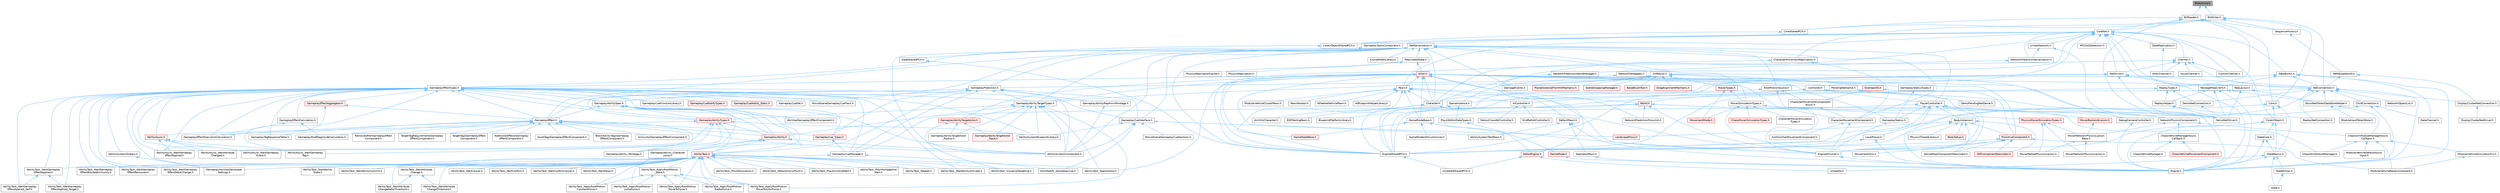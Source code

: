 digraph "BitArchive.h"
{
 // INTERACTIVE_SVG=YES
 // LATEX_PDF_SIZE
  bgcolor="transparent";
  edge [fontname=Helvetica,fontsize=10,labelfontname=Helvetica,labelfontsize=10];
  node [fontname=Helvetica,fontsize=10,shape=box,height=0.2,width=0.4];
  Node1 [id="Node000001",label="BitArchive.h",height=0.2,width=0.4,color="gray40", fillcolor="grey60", style="filled", fontcolor="black",tooltip=" "];
  Node1 -> Node2 [id="edge1_Node000001_Node000002",dir="back",color="steelblue1",style="solid",tooltip=" "];
  Node2 [id="Node000002",label="BitReader.h",height=0.2,width=0.4,color="grey40", fillcolor="white", style="filled",URL="$dd/d8b/BitReader_8h.html",tooltip=" "];
  Node2 -> Node3 [id="edge2_Node000002_Node000003",dir="back",color="steelblue1",style="solid",tooltip=" "];
  Node3 [id="Node000003",label="Core.h",height=0.2,width=0.4,color="grey40", fillcolor="white", style="filled",URL="$d6/dd7/Core_8h.html",tooltip=" "];
  Node3 -> Node4 [id="edge3_Node000003_Node000004",dir="back",color="steelblue1",style="solid",tooltip=" "];
  Node4 [id="Node000004",label="CoreUObject.h",height=0.2,width=0.4,color="grey40", fillcolor="white", style="filled",URL="$d0/ded/CoreUObject_8h.html",tooltip=" "];
  Node4 -> Node5 [id="edge4_Node000004_Node000005",dir="back",color="steelblue1",style="solid",tooltip=" "];
  Node5 [id="Node000005",label="Engine.h",height=0.2,width=0.4,color="grey40", fillcolor="white", style="filled",URL="$d1/d34/Public_2Engine_8h.html",tooltip=" "];
  Node4 -> Node6 [id="edge5_Node000004_Node000006",dir="back",color="steelblue1",style="solid",tooltip=" "];
  Node6 [id="Node000006",label="EngineMinimal.h",height=0.2,width=0.4,color="grey40", fillcolor="white", style="filled",URL="$d0/d2c/EngineMinimal_8h.html",tooltip=" "];
  Node6 -> Node5 [id="edge6_Node000006_Node000005",dir="back",color="steelblue1",style="solid",tooltip=" "];
  Node4 -> Node7 [id="edge7_Node000004_Node000007",dir="back",color="steelblue1",style="solid",tooltip=" "];
  Node7 [id="Node000007",label="SlateBasics.h",height=0.2,width=0.4,color="grey40", fillcolor="white", style="filled",URL="$da/d2f/SlateBasics_8h.html",tooltip=" "];
  Node7 -> Node5 [id="edge8_Node000007_Node000005",dir="back",color="steelblue1",style="solid",tooltip=" "];
  Node7 -> Node8 [id="edge9_Node000007_Node000008",dir="back",color="steelblue1",style="solid",tooltip=" "];
  Node8 [id="Node000008",label="Slate.h",height=0.2,width=0.4,color="grey40", fillcolor="white", style="filled",URL="$d2/dc0/Slate_8h.html",tooltip=" "];
  Node7 -> Node9 [id="edge10_Node000007_Node000009",dir="back",color="steelblue1",style="solid",tooltip=" "];
  Node9 [id="Node000009",label="SlateExtras.h",height=0.2,width=0.4,color="grey40", fillcolor="white", style="filled",URL="$d8/dec/SlateExtras_8h.html",tooltip=" "];
  Node9 -> Node8 [id="edge11_Node000009_Node000008",dir="back",color="steelblue1",style="solid",tooltip=" "];
  Node7 -> Node10 [id="edge12_Node000007_Node000010",dir="back",color="steelblue1",style="solid",tooltip=" "];
  Node10 [id="Node000010",label="UnrealEd.h",height=0.2,width=0.4,color="grey40", fillcolor="white", style="filled",URL="$d2/d5f/UnrealEd_8h.html",tooltip=" "];
  Node4 -> Node11 [id="edge13_Node000004_Node000011",dir="back",color="steelblue1",style="solid",tooltip=" "];
  Node11 [id="Node000011",label="SlateCore.h",height=0.2,width=0.4,color="grey40", fillcolor="white", style="filled",URL="$dc/d03/SlateCore_8h.html",tooltip=" "];
  Node11 -> Node5 [id="edge14_Node000011_Node000005",dir="back",color="steelblue1",style="solid",tooltip=" "];
  Node11 -> Node7 [id="edge15_Node000011_Node000007",dir="back",color="steelblue1",style="solid",tooltip=" "];
  Node3 -> Node5 [id="edge16_Node000003_Node000005",dir="back",color="steelblue1",style="solid",tooltip=" "];
  Node3 -> Node7 [id="edge17_Node000003_Node000007",dir="back",color="steelblue1",style="solid",tooltip=" "];
  Node2 -> Node12 [id="edge18_Node000002_Node000012",dir="back",color="steelblue1",style="solid",tooltip=" "];
  Node12 [id="Node000012",label="CoreNet.h",height=0.2,width=0.4,color="grey40", fillcolor="white", style="filled",URL="$da/d1a/CoreNet_8h.html",tooltip=" "];
  Node12 -> Node13 [id="edge19_Node000012_Node000013",dir="back",color="steelblue1",style="solid",tooltip=" "];
  Node13 [id="Node000013",label="Channel.h",height=0.2,width=0.4,color="grey40", fillcolor="white", style="filled",URL="$da/d65/Runtime_2Engine_2Classes_2Engine_2Channel_8h.html",tooltip=" "];
  Node13 -> Node14 [id="edge20_Node000013_Node000014",dir="back",color="steelblue1",style="solid",tooltip=" "];
  Node14 [id="Node000014",label="ActorChannel.h",height=0.2,width=0.4,color="grey40", fillcolor="white", style="filled",URL="$d5/de0/ActorChannel_8h.html",tooltip=" "];
  Node13 -> Node15 [id="edge21_Node000013_Node000015",dir="back",color="steelblue1",style="solid",tooltip=" "];
  Node15 [id="Node000015",label="ControlChannel.h",height=0.2,width=0.4,color="grey40", fillcolor="white", style="filled",URL="$d3/d06/ControlChannel_8h.html",tooltip=" "];
  Node13 -> Node16 [id="edge22_Node000013_Node000016",dir="back",color="steelblue1",style="solid",tooltip=" "];
  Node16 [id="Node000016",label="EngineSharedPCH.h",height=0.2,width=0.4,color="grey40", fillcolor="white", style="filled",URL="$dc/dbb/EngineSharedPCH_8h.html",tooltip=" "];
  Node16 -> Node17 [id="edge23_Node000016_Node000017",dir="back",color="steelblue1",style="solid",tooltip=" "];
  Node17 [id="Node000017",label="UnrealEdSharedPCH.h",height=0.2,width=0.4,color="grey40", fillcolor="white", style="filled",URL="$d1/de6/UnrealEdSharedPCH_8h.html",tooltip=" "];
  Node13 -> Node18 [id="edge24_Node000013_Node000018",dir="back",color="steelblue1",style="solid",tooltip=" "];
  Node18 [id="Node000018",label="NetConnection.h",height=0.2,width=0.4,color="grey40", fillcolor="white", style="filled",URL="$d6/d03/NetConnection_8h.html",tooltip=" "];
  Node18 -> Node19 [id="edge25_Node000018_Node000019",dir="back",color="steelblue1",style="solid",tooltip=" "];
  Node19 [id="Node000019",label="ChildConnection.h",height=0.2,width=0.4,color="grey40", fillcolor="white", style="filled",URL="$de/dea/ChildConnection_8h.html",tooltip=" "];
  Node19 -> Node20 [id="edge26_Node000019_Node000020",dir="back",color="steelblue1",style="solid",tooltip=" "];
  Node20 [id="Node000020",label="DataChannel.h",height=0.2,width=0.4,color="grey40", fillcolor="white", style="filled",URL="$df/ded/DataChannel_8h.html",tooltip=" "];
  Node19 -> Node5 [id="edge27_Node000019_Node000005",dir="back",color="steelblue1",style="solid",tooltip=" "];
  Node19 -> Node16 [id="edge28_Node000019_Node000016",dir="back",color="steelblue1",style="solid",tooltip=" "];
  Node18 -> Node21 [id="edge29_Node000018_Node000021",dir="back",color="steelblue1",style="solid",tooltip=" "];
  Node21 [id="Node000021",label="DemoNetConnection.h",height=0.2,width=0.4,color="grey40", fillcolor="white", style="filled",URL="$d7/d81/DemoNetConnection_8h.html",tooltip=" "];
  Node21 -> Node22 [id="edge30_Node000021_Node000022",dir="back",color="steelblue1",style="solid",tooltip=" "];
  Node22 [id="Node000022",label="DemoNetDriver.h",height=0.2,width=0.4,color="grey40", fillcolor="white", style="filled",URL="$df/df9/DemoNetDriver_8h.html",tooltip=" "];
  Node18 -> Node23 [id="edge31_Node000018_Node000023",dir="back",color="steelblue1",style="solid",tooltip=" "];
  Node23 [id="Node000023",label="DisplayClusterNetConnection.h",height=0.2,width=0.4,color="grey40", fillcolor="white", style="filled",URL="$d0/df0/DisplayClusterNetConnection_8h.html",tooltip=" "];
  Node23 -> Node24 [id="edge32_Node000023_Node000024",dir="back",color="steelblue1",style="solid",tooltip=" "];
  Node24 [id="Node000024",label="DisplayClusterNetDriver.h",height=0.2,width=0.4,color="grey40", fillcolor="white", style="filled",URL="$db/de1/DisplayClusterNetDriver_8h.html",tooltip=" "];
  Node18 -> Node5 [id="edge33_Node000018_Node000005",dir="back",color="steelblue1",style="solid",tooltip=" "];
  Node18 -> Node16 [id="edge34_Node000018_Node000016",dir="back",color="steelblue1",style="solid",tooltip=" "];
  Node18 -> Node25 [id="edge35_Node000018_Node000025",dir="back",color="steelblue1",style="solid",tooltip=" "];
  Node25 [id="Node000025",label="NetworkObjectList.h",height=0.2,width=0.4,color="grey40", fillcolor="white", style="filled",URL="$d5/d6a/NetworkObjectList_8h.html",tooltip=" "];
  Node18 -> Node26 [id="edge36_Node000018_Node000026",dir="back",color="steelblue1",style="solid",tooltip=" "];
  Node26 [id="Node000026",label="NetworkPhysicsComponent.h",height=0.2,width=0.4,color="grey40", fillcolor="white", style="filled",URL="$d5/dcb/NetworkPhysicsComponent_8h.html",tooltip=" "];
  Node26 -> Node27 [id="edge37_Node000026_Node000027",dir="back",color="steelblue1",style="solid",tooltip=" "];
  Node27 [id="Node000027",label="ChaosSimModuleManagerAsync\lCallback.h",height=0.2,width=0.4,color="grey40", fillcolor="white", style="filled",URL="$d7/dd0/ChaosSimModuleManagerAsyncCallback_8h.html",tooltip=" "];
  Node27 -> Node28 [id="edge38_Node000027_Node000028",dir="back",color="steelblue1",style="solid",tooltip=" "];
  Node28 [id="Node000028",label="ChaosSimModuleManager.h",height=0.2,width=0.4,color="grey40", fillcolor="white", style="filled",URL="$d7/dd1/ChaosSimModuleManager_8h.html",tooltip=" "];
  Node27 -> Node29 [id="edge39_Node000027_Node000029",dir="back",color="steelblue1",style="solid",tooltip=" "];
  Node29 [id="Node000029",label="ModularVehicleBaseComponent.h",height=0.2,width=0.4,color="grey40", fillcolor="white", style="filled",URL="$d3/dc7/ModularVehicleBaseComponent_8h.html",tooltip=" "];
  Node27 -> Node30 [id="edge40_Node000027_Node000030",dir="back",color="steelblue1",style="solid",tooltip=" "];
  Node30 [id="Node000030",label="ModularVehicleDefaultAsync\lInput.h",height=0.2,width=0.4,color="grey40", fillcolor="white", style="filled",URL="$d5/df8/ModularVehicleDefaultAsyncInput_8h.html",tooltip=" "];
  Node27 -> Node31 [id="edge41_Node000027_Node000031",dir="back",color="steelblue1",style="solid",tooltip=" "];
  Node31 [id="Node000031",label="ModularVehicleSimulationCU.h",height=0.2,width=0.4,color="grey40", fillcolor="white", style="filled",URL="$d8/d61/ModularVehicleSimulationCU_8h.html",tooltip=" "];
  Node31 -> Node29 [id="edge42_Node000031_Node000029",dir="back",color="steelblue1",style="solid",tooltip=" "];
  Node26 -> Node32 [id="edge43_Node000026_Node000032",dir="back",color="steelblue1",style="solid",tooltip=" "];
  Node32 [id="Node000032",label="ChaosVehicleManagerAsync\lCallback.h",height=0.2,width=0.4,color="grey40", fillcolor="white", style="filled",URL="$d4/dea/ChaosVehicleManagerAsyncCallback_8h.html",tooltip=" "];
  Node32 -> Node33 [id="edge44_Node000032_Node000033",dir="back",color="steelblue1",style="solid",tooltip=" "];
  Node33 [id="Node000033",label="ChaosVehicleManager.h",height=0.2,width=0.4,color="grey40", fillcolor="white", style="filled",URL="$d3/d70/ChaosVehicleManager_8h.html",tooltip=" "];
  Node32 -> Node34 [id="edge45_Node000032_Node000034",dir="back",color="steelblue1",style="solid",tooltip=" "];
  Node34 [id="Node000034",label="ChaosVehicleMovementComponent.h",height=0.2,width=0.4,color="red", fillcolor="#FFF0F0", style="filled",URL="$dc/dfc/ChaosVehicleMovementComponent_8h.html",tooltip=" "];
  Node26 -> Node36 [id="edge46_Node000026_Node000036",dir="back",color="steelblue1",style="solid",tooltip=" "];
  Node36 [id="Node000036",label="MoverNetworkPhysicsLiaison\lBase.h",height=0.2,width=0.4,color="grey40", fillcolor="white", style="filled",URL="$d6/d54/MoverNetworkPhysicsLiaisonBase_8h.html",tooltip=" "];
  Node36 -> Node37 [id="edge47_Node000036_Node000037",dir="back",color="steelblue1",style="solid",tooltip=" "];
  Node37 [id="Node000037",label="MoverNetworkPhysicsLiaison.h",height=0.2,width=0.4,color="grey40", fillcolor="white", style="filled",URL="$d7/d6a/MoverNetworkPhysicsLiaison_8h.html",tooltip=" "];
  Node36 -> Node38 [id="edge48_Node000036_Node000038",dir="back",color="steelblue1",style="solid",tooltip=" "];
  Node38 [id="Node000038",label="MoverPathedPhysicsLiaison.h",height=0.2,width=0.4,color="grey40", fillcolor="white", style="filled",URL="$d8/d2d/MoverPathedPhysicsLiaison_8h.html",tooltip=" "];
  Node18 -> Node39 [id="edge49_Node000018_Node000039",dir="back",color="steelblue1",style="solid",tooltip=" "];
  Node39 [id="Node000039",label="ReplayNetConnection.h",height=0.2,width=0.4,color="grey40", fillcolor="white", style="filled",URL="$d8/dc8/ReplayNetConnection_8h.html",tooltip=" "];
  Node18 -> Node40 [id="edge50_Node000018_Node000040",dir="back",color="steelblue1",style="solid",tooltip=" "];
  Node40 [id="Node000040",label="StructNetTokenDataStoreHelper.h",height=0.2,width=0.4,color="grey40", fillcolor="white", style="filled",URL="$d2/d63/StructNetTokenDataStoreHelper_8h.html",tooltip=" "];
  Node40 -> Node27 [id="edge51_Node000040_Node000027",dir="back",color="steelblue1",style="solid",tooltip=" "];
  Node40 -> Node41 [id="edge52_Node000040_Node000041",dir="back",color="steelblue1",style="solid",tooltip=" "];
  Node41 [id="Node000041",label="ModuleInputTokenStore.h",height=0.2,width=0.4,color="grey40", fillcolor="white", style="filled",URL="$d9/d7e/ModuleInputTokenStore_8h.html",tooltip=" "];
  Node13 -> Node42 [id="edge53_Node000013_Node000042",dir="back",color="steelblue1",style="solid",tooltip=" "];
  Node42 [id="Node000042",label="NetDriver.h",height=0.2,width=0.4,color="grey40", fillcolor="white", style="filled",URL="$d8/d6d/NetDriver_8h.html",tooltip=" "];
  Node42 -> Node22 [id="edge54_Node000042_Node000022",dir="back",color="steelblue1",style="solid",tooltip=" "];
  Node42 -> Node5 [id="edge55_Node000042_Node000005",dir="back",color="steelblue1",style="solid",tooltip=" "];
  Node42 -> Node16 [id="edge56_Node000042_Node000016",dir="back",color="steelblue1",style="solid",tooltip=" "];
  Node42 -> Node43 [id="edge57_Node000042_Node000043",dir="back",color="steelblue1",style="solid",tooltip=" "];
  Node43 [id="Node000043",label="GameplayPrediction.h",height=0.2,width=0.4,color="grey40", fillcolor="white", style="filled",URL="$d1/d2f/GameplayPrediction_8h.html",tooltip=" "];
  Node43 -> Node44 [id="edge58_Node000043_Node000044",dir="back",color="steelblue1",style="solid",tooltip=" "];
  Node44 [id="Node000044",label="AbilitySystemComponent.h",height=0.2,width=0.4,color="grey40", fillcolor="white", style="filled",URL="$d0/da3/AbilitySystemComponent_8h.html",tooltip=" "];
  Node43 -> Node45 [id="edge59_Node000043_Node000045",dir="back",color="steelblue1",style="solid",tooltip=" "];
  Node45 [id="Node000045",label="AbilityTask.h",height=0.2,width=0.4,color="red", fillcolor="#FFF0F0", style="filled",URL="$d2/d8e/AbilityTask_8h.html",tooltip=" "];
  Node45 -> Node46 [id="edge60_Node000045_Node000046",dir="back",color="steelblue1",style="solid",tooltip=" "];
  Node46 [id="Node000046",label="AbilityTask_ApplyRootMotion\lConstantForce.h",height=0.2,width=0.4,color="grey40", fillcolor="white", style="filled",URL="$d0/de8/AbilityTask__ApplyRootMotionConstantForce_8h.html",tooltip=" "];
  Node45 -> Node47 [id="edge61_Node000045_Node000047",dir="back",color="steelblue1",style="solid",tooltip=" "];
  Node47 [id="Node000047",label="AbilityTask_ApplyRootMotion\lJumpForce.h",height=0.2,width=0.4,color="grey40", fillcolor="white", style="filled",URL="$d7/db6/AbilityTask__ApplyRootMotionJumpForce_8h.html",tooltip=" "];
  Node45 -> Node48 [id="edge62_Node000045_Node000048",dir="back",color="steelblue1",style="solid",tooltip=" "];
  Node48 [id="Node000048",label="AbilityTask_ApplyRootMotion\lMoveToActorForce.h",height=0.2,width=0.4,color="grey40", fillcolor="white", style="filled",URL="$d5/de3/AbilityTask__ApplyRootMotionMoveToActorForce_8h.html",tooltip=" "];
  Node45 -> Node49 [id="edge63_Node000045_Node000049",dir="back",color="steelblue1",style="solid",tooltip=" "];
  Node49 [id="Node000049",label="AbilityTask_ApplyRootMotion\lMoveToForce.h",height=0.2,width=0.4,color="grey40", fillcolor="white", style="filled",URL="$d3/dc3/AbilityTask__ApplyRootMotionMoveToForce_8h.html",tooltip=" "];
  Node45 -> Node50 [id="edge64_Node000045_Node000050",dir="back",color="steelblue1",style="solid",tooltip=" "];
  Node50 [id="Node000050",label="AbilityTask_ApplyRootMotion\lRadialForce.h",height=0.2,width=0.4,color="grey40", fillcolor="white", style="filled",URL="$da/d06/AbilityTask__ApplyRootMotionRadialForce_8h.html",tooltip=" "];
  Node45 -> Node51 [id="edge65_Node000045_Node000051",dir="back",color="steelblue1",style="solid",tooltip=" "];
  Node51 [id="Node000051",label="AbilityTask_ApplyRootMotion\l_Base.h",height=0.2,width=0.4,color="grey40", fillcolor="white", style="filled",URL="$d8/d7d/AbilityTask__ApplyRootMotion__Base_8h.html",tooltip=" "];
  Node51 -> Node46 [id="edge66_Node000051_Node000046",dir="back",color="steelblue1",style="solid",tooltip=" "];
  Node51 -> Node47 [id="edge67_Node000051_Node000047",dir="back",color="steelblue1",style="solid",tooltip=" "];
  Node51 -> Node48 [id="edge68_Node000051_Node000048",dir="back",color="steelblue1",style="solid",tooltip=" "];
  Node51 -> Node49 [id="edge69_Node000051_Node000049",dir="back",color="steelblue1",style="solid",tooltip=" "];
  Node51 -> Node50 [id="edge70_Node000051_Node000050",dir="back",color="steelblue1",style="solid",tooltip=" "];
  Node45 -> Node52 [id="edge71_Node000045_Node000052",dir="back",color="steelblue1",style="solid",tooltip=" "];
  Node52 [id="Node000052",label="AbilityTask_MoveToLocation.h",height=0.2,width=0.4,color="grey40", fillcolor="white", style="filled",URL="$da/d8d/AbilityTask__MoveToLocation_8h.html",tooltip=" "];
  Node45 -> Node53 [id="edge72_Node000045_Node000053",dir="back",color="steelblue1",style="solid",tooltip=" "];
  Node53 [id="Node000053",label="AbilityTask_NetworkSyncPoint.h",height=0.2,width=0.4,color="grey40", fillcolor="white", style="filled",URL="$dc/d62/AbilityTask__NetworkSyncPoint_8h.html",tooltip=" "];
  Node45 -> Node54 [id="edge73_Node000045_Node000054",dir="back",color="steelblue1",style="solid",tooltip=" "];
  Node54 [id="Node000054",label="AbilityTask_PlayAnimAndWait.h",height=0.2,width=0.4,color="grey40", fillcolor="white", style="filled",URL="$d4/d50/AbilityTask__PlayAnimAndWait_8h.html",tooltip=" "];
  Node45 -> Node55 [id="edge74_Node000045_Node000055",dir="back",color="steelblue1",style="solid",tooltip=" "];
  Node55 [id="Node000055",label="AbilityTask_PlayMontageAnd\lWait.h",height=0.2,width=0.4,color="grey40", fillcolor="white", style="filled",URL="$de/d05/AbilityTask__PlayMontageAndWait_8h.html",tooltip=" "];
  Node45 -> Node56 [id="edge75_Node000045_Node000056",dir="back",color="steelblue1",style="solid",tooltip=" "];
  Node56 [id="Node000056",label="AbilityTask_Repeat.h",height=0.2,width=0.4,color="grey40", fillcolor="white", style="filled",URL="$da/d7d/AbilityTask__Repeat_8h.html",tooltip=" "];
  Node45 -> Node57 [id="edge76_Node000045_Node000057",dir="back",color="steelblue1",style="solid",tooltip=" "];
  Node57 [id="Node000057",label="AbilityTask_SpawnActor.h",height=0.2,width=0.4,color="grey40", fillcolor="white", style="filled",URL="$dc/d97/AbilityTask__SpawnActor_8h.html",tooltip=" "];
  Node45 -> Node58 [id="edge77_Node000045_Node000058",dir="back",color="steelblue1",style="solid",tooltip=" "];
  Node58 [id="Node000058",label="AbilityTask_StartAbility\lState.h",height=0.2,width=0.4,color="grey40", fillcolor="white", style="filled",URL="$db/d91/AbilityTask__StartAbilityState_8h.html",tooltip=" "];
  Node45 -> Node59 [id="edge78_Node000045_Node000059",dir="back",color="steelblue1",style="solid",tooltip=" "];
  Node59 [id="Node000059",label="AbilityTask_VisualizeTargeting.h",height=0.2,width=0.4,color="grey40", fillcolor="white", style="filled",URL="$df/dbd/AbilityTask__VisualizeTargeting_8h.html",tooltip=" "];
  Node45 -> Node60 [id="edge79_Node000045_Node000060",dir="back",color="steelblue1",style="solid",tooltip=" "];
  Node60 [id="Node000060",label="AbilityTask_WaitAbilityActivate.h",height=0.2,width=0.4,color="grey40", fillcolor="white", style="filled",URL="$db/da3/AbilityTask__WaitAbilityActivate_8h.html",tooltip=" "];
  Node45 -> Node61 [id="edge80_Node000045_Node000061",dir="back",color="steelblue1",style="solid",tooltip=" "];
  Node61 [id="Node000061",label="AbilityTask_WaitAbilityCommit.h",height=0.2,width=0.4,color="grey40", fillcolor="white", style="filled",URL="$de/de8/AbilityTask__WaitAbilityCommit_8h.html",tooltip=" "];
  Node45 -> Node62 [id="edge81_Node000045_Node000062",dir="back",color="steelblue1",style="solid",tooltip=" "];
  Node62 [id="Node000062",label="AbilityTask_WaitAttribute\lChange.h",height=0.2,width=0.4,color="grey40", fillcolor="white", style="filled",URL="$dd/d60/AbilityTask__WaitAttributeChange_8h.html",tooltip=" "];
  Node62 -> Node63 [id="edge82_Node000062_Node000063",dir="back",color="steelblue1",style="solid",tooltip=" "];
  Node63 [id="Node000063",label="AbilityTask_WaitAttribute\lChangeRatioThreshold.h",height=0.2,width=0.4,color="grey40", fillcolor="white", style="filled",URL="$de/d5e/AbilityTask__WaitAttributeChangeRatioThreshold_8h.html",tooltip=" "];
  Node62 -> Node64 [id="edge83_Node000062_Node000064",dir="back",color="steelblue1",style="solid",tooltip=" "];
  Node64 [id="Node000064",label="AbilityTask_WaitAttribute\lChangeThreshold.h",height=0.2,width=0.4,color="grey40", fillcolor="white", style="filled",URL="$db/d3e/AbilityTask__WaitAttributeChangeThreshold_8h.html",tooltip=" "];
  Node45 -> Node63 [id="edge84_Node000045_Node000063",dir="back",color="steelblue1",style="solid",tooltip=" "];
  Node45 -> Node64 [id="edge85_Node000045_Node000064",dir="back",color="steelblue1",style="solid",tooltip=" "];
  Node45 -> Node65 [id="edge86_Node000045_Node000065",dir="back",color="steelblue1",style="solid",tooltip=" "];
  Node65 [id="Node000065",label="AbilityTask_WaitCancel.h",height=0.2,width=0.4,color="grey40", fillcolor="white", style="filled",URL="$dc/d16/AbilityTask__WaitCancel_8h.html",tooltip=" "];
  Node45 -> Node66 [id="edge87_Node000045_Node000066",dir="back",color="steelblue1",style="solid",tooltip=" "];
  Node66 [id="Node000066",label="AbilityTask_WaitConfirm.h",height=0.2,width=0.4,color="grey40", fillcolor="white", style="filled",URL="$d3/d4f/AbilityTask__WaitConfirm_8h.html",tooltip=" "];
  Node45 -> Node67 [id="edge88_Node000045_Node000067",dir="back",color="steelblue1",style="solid",tooltip=" "];
  Node67 [id="Node000067",label="AbilityTask_WaitConfirmCancel.h",height=0.2,width=0.4,color="grey40", fillcolor="white", style="filled",URL="$de/d88/AbilityTask__WaitConfirmCancel_8h.html",tooltip=" "];
  Node45 -> Node68 [id="edge89_Node000045_Node000068",dir="back",color="steelblue1",style="solid",tooltip=" "];
  Node68 [id="Node000068",label="AbilityTask_WaitDelay.h",height=0.2,width=0.4,color="grey40", fillcolor="white", style="filled",URL="$dc/d63/AbilityTask__WaitDelay_8h.html",tooltip=" "];
  Node45 -> Node69 [id="edge90_Node000045_Node000069",dir="back",color="steelblue1",style="solid",tooltip=" "];
  Node69 [id="Node000069",label="AbilityTask_WaitGameplay\lEffectApplied.h",height=0.2,width=0.4,color="grey40", fillcolor="white", style="filled",URL="$d8/dfe/AbilityTask__WaitGameplayEffectApplied_8h.html",tooltip=" "];
  Node69 -> Node70 [id="edge91_Node000069_Node000070",dir="back",color="steelblue1",style="solid",tooltip=" "];
  Node70 [id="Node000070",label="AbilityTask_WaitGameplay\lEffectApplied_Self.h",height=0.2,width=0.4,color="grey40", fillcolor="white", style="filled",URL="$d0/d01/AbilityTask__WaitGameplayEffectApplied__Self_8h.html",tooltip=" "];
  Node69 -> Node71 [id="edge92_Node000069_Node000071",dir="back",color="steelblue1",style="solid",tooltip=" "];
  Node71 [id="Node000071",label="AbilityTask_WaitGameplay\lEffectApplied_Target.h",height=0.2,width=0.4,color="grey40", fillcolor="white", style="filled",URL="$db/dc4/AbilityTask__WaitGameplayEffectApplied__Target_8h.html",tooltip=" "];
  Node45 -> Node72 [id="edge93_Node000045_Node000072",dir="back",color="steelblue1",style="solid",tooltip=" "];
  Node72 [id="Node000072",label="AbilityTask_WaitGameplay\lEffectBlockedImmunity.h",height=0.2,width=0.4,color="grey40", fillcolor="white", style="filled",URL="$d4/d24/AbilityTask__WaitGameplayEffectBlockedImmunity_8h.html",tooltip=" "];
  Node45 -> Node73 [id="edge94_Node000045_Node000073",dir="back",color="steelblue1",style="solid",tooltip=" "];
  Node73 [id="Node000073",label="AbilityTask_WaitGameplay\lEffectRemoved.h",height=0.2,width=0.4,color="grey40", fillcolor="white", style="filled",URL="$d1/da9/AbilityTask__WaitGameplayEffectRemoved_8h.html",tooltip=" "];
  Node45 -> Node74 [id="edge95_Node000045_Node000074",dir="back",color="steelblue1",style="solid",tooltip=" "];
  Node74 [id="Node000074",label="AbilityTask_WaitGameplay\lEffectStackChange.h",height=0.2,width=0.4,color="grey40", fillcolor="white", style="filled",URL="$de/db3/AbilityTask__WaitGameplayEffectStackChange_8h.html",tooltip=" "];
  Node43 -> Node87 [id="edge96_Node000043_Node000087",dir="back",color="steelblue1",style="solid",tooltip=" "];
  Node87 [id="Node000087",label="GameplayAbilityRepAnimMontage.h",height=0.2,width=0.4,color="grey40", fillcolor="white", style="filled",URL="$d2/d68/GameplayAbilityRepAnimMontage_8h.html",tooltip=" "];
  Node87 -> Node44 [id="edge97_Node000087_Node000044",dir="back",color="steelblue1",style="solid",tooltip=" "];
  Node43 -> Node88 [id="edge98_Node000043_Node000088",dir="back",color="steelblue1",style="solid",tooltip=" "];
  Node88 [id="Node000088",label="GameplayAbilitySpec.h",height=0.2,width=0.4,color="grey40", fillcolor="white", style="filled",URL="$dd/daf/GameplayAbilitySpec_8h.html",tooltip=" "];
  Node88 -> Node89 [id="edge99_Node000088_Node000089",dir="back",color="steelblue1",style="solid",tooltip=" "];
  Node89 [id="Node000089",label="AbilitiesGameplayEffectComponent.h",height=0.2,width=0.4,color="grey40", fillcolor="white", style="filled",URL="$da/db0/AbilitiesGameplayEffectComponent_8h.html",tooltip=" "];
  Node88 -> Node44 [id="edge100_Node000088_Node000044",dir="back",color="steelblue1",style="solid",tooltip=" "];
  Node88 -> Node45 [id="edge101_Node000088_Node000045",dir="back",color="steelblue1",style="solid",tooltip=" "];
  Node88 -> Node90 [id="edge102_Node000088_Node000090",dir="back",color="steelblue1",style="solid",tooltip=" "];
  Node90 [id="Node000090",label="GameplayAbility.h",height=0.2,width=0.4,color="red", fillcolor="#FFF0F0", style="filled",URL="$dc/d44/GameplayAbility_8h.html",tooltip=" "];
  Node90 -> Node44 [id="edge103_Node000090_Node000044",dir="back",color="steelblue1",style="solid",tooltip=" "];
  Node90 -> Node45 [id="edge104_Node000090_Node000045",dir="back",color="steelblue1",style="solid",tooltip=" "];
  Node90 -> Node92 [id="edge105_Node000090_Node000092",dir="back",color="steelblue1",style="solid",tooltip=" "];
  Node92 [id="Node000092",label="GameplayAbility_Character\lJump.h",height=0.2,width=0.4,color="grey40", fillcolor="white", style="filled",URL="$d7/dd2/GameplayAbility__CharacterJump_8h.html",tooltip=" "];
  Node90 -> Node93 [id="edge106_Node000090_Node000093",dir="back",color="steelblue1",style="solid",tooltip=" "];
  Node93 [id="Node000093",label="GameplayAbility_Montage.h",height=0.2,width=0.4,color="grey40", fillcolor="white", style="filled",URL="$d6/d77/GameplayAbility__Montage_8h.html",tooltip=" "];
  Node88 -> Node94 [id="edge107_Node000088_Node000094",dir="back",color="steelblue1",style="solid",tooltip=" "];
  Node94 [id="Node000094",label="GameplayAbilityTypes.h",height=0.2,width=0.4,color="red", fillcolor="#FFF0F0", style="filled",URL="$d1/dd9/GameplayAbilityTypes_8h.html",tooltip=" "];
  Node94 -> Node95 [id="edge108_Node000094_Node000095",dir="back",color="steelblue1",style="solid",tooltip=" "];
  Node95 [id="Node000095",label="AbilityAsync.h",height=0.2,width=0.4,color="red", fillcolor="#FFF0F0", style="filled",URL="$d8/dce/AbilityAsync_8h.html",tooltip=" "];
  Node95 -> Node96 [id="edge109_Node000095_Node000096",dir="back",color="steelblue1",style="solid",tooltip=" "];
  Node96 [id="Node000096",label="AbilityAsync_WaitAttribute\lChanged.h",height=0.2,width=0.4,color="grey40", fillcolor="white", style="filled",URL="$d8/d81/AbilityAsync__WaitAttributeChanged_8h.html",tooltip=" "];
  Node95 -> Node97 [id="edge110_Node000095_Node000097",dir="back",color="steelblue1",style="solid",tooltip=" "];
  Node97 [id="Node000097",label="AbilityAsync_WaitGameplay\lEffectApplied.h",height=0.2,width=0.4,color="grey40", fillcolor="white", style="filled",URL="$dd/d1a/AbilityAsync__WaitGameplayEffectApplied_8h.html",tooltip=" "];
  Node95 -> Node98 [id="edge111_Node000095_Node000098",dir="back",color="steelblue1",style="solid",tooltip=" "];
  Node98 [id="Node000098",label="AbilityAsync_WaitGameplay\lEvent.h",height=0.2,width=0.4,color="grey40", fillcolor="white", style="filled",URL="$d4/d2d/AbilityAsync__WaitGameplayEvent_8h.html",tooltip=" "];
  Node95 -> Node99 [id="edge112_Node000095_Node000099",dir="back",color="steelblue1",style="solid",tooltip=" "];
  Node99 [id="Node000099",label="AbilityAsync_WaitGameplay\lTag.h",height=0.2,width=0.4,color="grey40", fillcolor="white", style="filled",URL="$d8/dc5/AbilityAsync__WaitGameplayTag_8h.html",tooltip=" "];
  Node94 -> Node96 [id="edge113_Node000094_Node000096",dir="back",color="steelblue1",style="solid",tooltip=" "];
  Node94 -> Node98 [id="edge114_Node000094_Node000098",dir="back",color="steelblue1",style="solid",tooltip=" "];
  Node94 -> Node99 [id="edge115_Node000094_Node000099",dir="back",color="steelblue1",style="solid",tooltip=" "];
  Node94 -> Node101 [id="edge116_Node000094_Node000101",dir="back",color="steelblue1",style="solid",tooltip=" "];
  Node101 [id="Node000101",label="AbilitySystemBlueprintLibrary.h",height=0.2,width=0.4,color="grey40", fillcolor="white", style="filled",URL="$d5/dd6/AbilitySystemBlueprintLibrary_8h.html",tooltip=" "];
  Node94 -> Node45 [id="edge117_Node000094_Node000045",dir="back",color="steelblue1",style="solid",tooltip=" "];
  Node94 -> Node90 [id="edge118_Node000094_Node000090",dir="back",color="steelblue1",style="solid",tooltip=" "];
  Node88 -> Node92 [id="edge119_Node000088_Node000092",dir="back",color="steelblue1",style="solid",tooltip=" "];
  Node88 -> Node93 [id="edge120_Node000088_Node000093",dir="back",color="steelblue1",style="solid",tooltip=" "];
  Node88 -> Node102 [id="edge121_Node000088_Node000102",dir="back",color="steelblue1",style="solid",tooltip=" "];
  Node102 [id="Node000102",label="GameplayEffect.h",height=0.2,width=0.4,color="grey40", fillcolor="white", style="filled",URL="$d4/d15/GameplayEffect_8h.html",tooltip=" "];
  Node102 -> Node44 [id="edge122_Node000102_Node000044",dir="back",color="steelblue1",style="solid",tooltip=" "];
  Node102 -> Node103 [id="edge123_Node000102_Node000103",dir="back",color="steelblue1",style="solid",tooltip=" "];
  Node103 [id="Node000103",label="AdditionalEffectsGameplay\lEffectComponent.h",height=0.2,width=0.4,color="grey40", fillcolor="white", style="filled",URL="$d5/dd7/AdditionalEffectsGameplayEffectComponent_8h.html",tooltip=" "];
  Node102 -> Node104 [id="edge124_Node000102_Node000104",dir="back",color="steelblue1",style="solid",tooltip=" "];
  Node104 [id="Node000104",label="AssetTagsGameplayEffectComponent.h",height=0.2,width=0.4,color="grey40", fillcolor="white", style="filled",URL="$df/d29/AssetTagsGameplayEffectComponent_8h.html",tooltip=" "];
  Node102 -> Node105 [id="edge125_Node000102_Node000105",dir="back",color="steelblue1",style="solid",tooltip=" "];
  Node105 [id="Node000105",label="BlockAbilityTagsGameplay\lEffectComponent.h",height=0.2,width=0.4,color="grey40", fillcolor="white", style="filled",URL="$d3/dad/BlockAbilityTagsGameplayEffectComponent_8h.html",tooltip=" "];
  Node102 -> Node90 [id="edge126_Node000102_Node000090",dir="back",color="steelblue1",style="solid",tooltip=" "];
  Node102 -> Node93 [id="edge127_Node000102_Node000093",dir="back",color="steelblue1",style="solid",tooltip=" "];
  Node102 -> Node106 [id="edge128_Node000102_Node000106",dir="back",color="steelblue1",style="solid",tooltip=" "];
  Node106 [id="Node000106",label="GameplayCue_Types.h",height=0.2,width=0.4,color="red", fillcolor="#FFF0F0", style="filled",URL="$da/d67/GameplayCue__Types_8h.html",tooltip=" "];
  Node106 -> Node107 [id="edge129_Node000106_Node000107",dir="back",color="steelblue1",style="solid",tooltip=" "];
  Node107 [id="Node000107",label="GameplayCueManager.h",height=0.2,width=0.4,color="grey40", fillcolor="white", style="filled",URL="$d7/d4e/GameplayCueManager_8h.html",tooltip=" "];
  Node107 -> Node108 [id="edge130_Node000107_Node000108",dir="back",color="steelblue1",style="solid",tooltip=" "];
  Node108 [id="Node000108",label="AnimNotify_GameplayCue.h",height=0.2,width=0.4,color="grey40", fillcolor="white", style="filled",URL="$da/d48/AnimNotify__GameplayCue_8h.html",tooltip=" "];
  Node107 -> Node109 [id="edge131_Node000107_Node000109",dir="back",color="steelblue1",style="solid",tooltip=" "];
  Node109 [id="Node000109",label="GameplayAbilitiesDeveloper\lSettings.h",height=0.2,width=0.4,color="grey40", fillcolor="white", style="filled",URL="$d3/d55/GameplayAbilitiesDeveloperSettings_8h.html",tooltip=" "];
  Node102 -> Node113 [id="edge132_Node000102_Node000113",dir="back",color="steelblue1",style="solid",tooltip=" "];
  Node113 [id="Node000113",label="GameplayEffectExecutionCalculation.h",height=0.2,width=0.4,color="grey40", fillcolor="white", style="filled",URL="$df/d9d/GameplayEffectExecutionCalculation_8h.html",tooltip=" "];
  Node102 -> Node114 [id="edge133_Node000102_Node000114",dir="back",color="steelblue1",style="solid",tooltip=" "];
  Node114 [id="Node000114",label="GameplayModMagnitudeCalculation.h",height=0.2,width=0.4,color="grey40", fillcolor="white", style="filled",URL="$dd/da6/GameplayModMagnitudeCalculation_8h.html",tooltip=" "];
  Node102 -> Node115 [id="edge134_Node000102_Node000115",dir="back",color="steelblue1",style="solid",tooltip=" "];
  Node115 [id="Node000115",label="GameplayTagResponseTable.h",height=0.2,width=0.4,color="grey40", fillcolor="white", style="filled",URL="$d1/d27/GameplayTagResponseTable_8h.html",tooltip=" "];
  Node102 -> Node116 [id="edge135_Node000102_Node000116",dir="back",color="steelblue1",style="solid",tooltip=" "];
  Node116 [id="Node000116",label="ImmunityGameplayEffectComponent.h",height=0.2,width=0.4,color="grey40", fillcolor="white", style="filled",URL="$d7/dae/ImmunityGameplayEffectComponent_8h.html",tooltip=" "];
  Node102 -> Node117 [id="edge136_Node000102_Node000117",dir="back",color="steelblue1",style="solid",tooltip=" "];
  Node117 [id="Node000117",label="RemoveOtherGameplayEffect\lComponent.h",height=0.2,width=0.4,color="grey40", fillcolor="white", style="filled",URL="$d8/da2/RemoveOtherGameplayEffectComponent_8h.html",tooltip=" "];
  Node102 -> Node118 [id="edge137_Node000102_Node000118",dir="back",color="steelblue1",style="solid",tooltip=" "];
  Node118 [id="Node000118",label="TargetTagRequirementsGameplay\lEffectComponent.h",height=0.2,width=0.4,color="grey40", fillcolor="white", style="filled",URL="$d3/df8/TargetTagRequirementsGameplayEffectComponent_8h.html",tooltip=" "];
  Node102 -> Node119 [id="edge138_Node000102_Node000119",dir="back",color="steelblue1",style="solid",tooltip=" "];
  Node119 [id="Node000119",label="TargetTagsGameplayEffect\lComponent.h",height=0.2,width=0.4,color="grey40", fillcolor="white", style="filled",URL="$d5/d2e/TargetTagsGameplayEffectComponent_8h.html",tooltip=" "];
  Node43 -> Node120 [id="edge139_Node000043_Node000120",dir="back",color="steelblue1",style="solid",tooltip=" "];
  Node120 [id="Node000120",label="GameplayAbilityTargetTypes.h",height=0.2,width=0.4,color="grey40", fillcolor="white", style="filled",URL="$d8/dd1/GameplayAbilityTargetTypes_8h.html",tooltip=" "];
  Node120 -> Node101 [id="edge140_Node000120_Node000101",dir="back",color="steelblue1",style="solid",tooltip=" "];
  Node120 -> Node44 [id="edge141_Node000120_Node000044",dir="back",color="steelblue1",style="solid",tooltip=" "];
  Node120 -> Node48 [id="edge142_Node000120_Node000048",dir="back",color="steelblue1",style="solid",tooltip=" "];
  Node120 -> Node57 [id="edge143_Node000120_Node000057",dir="back",color="steelblue1",style="solid",tooltip=" "];
  Node120 -> Node90 [id="edge144_Node000120_Node000090",dir="back",color="steelblue1",style="solid",tooltip=" "];
  Node120 -> Node121 [id="edge145_Node000120_Node000121",dir="back",color="steelblue1",style="solid",tooltip=" "];
  Node121 [id="Node000121",label="GameplayAbilityTargetActor.h",height=0.2,width=0.4,color="red", fillcolor="#FFF0F0", style="filled",URL="$d7/d35/GameplayAbilityTargetActor_8h.html",tooltip=" "];
  Node121 -> Node59 [id="edge146_Node000121_Node000059",dir="back",color="steelblue1",style="solid",tooltip=" "];
  Node121 -> Node122 [id="edge147_Node000121_Node000122",dir="back",color="steelblue1",style="solid",tooltip=" "];
  Node122 [id="Node000122",label="GameplayAbilityTargetActor\l_Radius.h",height=0.2,width=0.4,color="grey40", fillcolor="white", style="filled",URL="$da/d31/GameplayAbilityTargetActor__Radius_8h.html",tooltip=" "];
  Node121 -> Node123 [id="edge148_Node000121_Node000123",dir="back",color="steelblue1",style="solid",tooltip=" "];
  Node123 [id="Node000123",label="GameplayAbilityTargetActor\l_Trace.h",height=0.2,width=0.4,color="red", fillcolor="#FFF0F0", style="filled",URL="$d6/d1b/GameplayAbilityTargetActor__Trace_8h.html",tooltip=" "];
  Node120 -> Node122 [id="edge149_Node000120_Node000122",dir="back",color="steelblue1",style="solid",tooltip=" "];
  Node120 -> Node123 [id="edge150_Node000120_Node000123",dir="back",color="steelblue1",style="solid",tooltip=" "];
  Node120 -> Node94 [id="edge151_Node000120_Node000094",dir="back",color="steelblue1",style="solid",tooltip=" "];
  Node43 -> Node94 [id="edge152_Node000043_Node000094",dir="back",color="steelblue1",style="solid",tooltip=" "];
  Node43 -> Node127 [id="edge153_Node000043_Node000127",dir="back",color="steelblue1",style="solid",tooltip=" "];
  Node127 [id="Node000127",label="GameplayCueInterface.h",height=0.2,width=0.4,color="grey40", fillcolor="white", style="filled",URL="$d3/d31/GameplayCueInterface_8h.html",tooltip=" "];
  Node127 -> Node101 [id="edge154_Node000127_Node000101",dir="back",color="steelblue1",style="solid",tooltip=" "];
  Node127 -> Node44 [id="edge155_Node000127_Node000044",dir="back",color="steelblue1",style="solid",tooltip=" "];
  Node127 -> Node128 [id="edge156_Node000127_Node000128",dir="back",color="steelblue1",style="solid",tooltip=" "];
  Node128 [id="Node000128",label="AbilitySystemTestPawn.h",height=0.2,width=0.4,color="grey40", fillcolor="white", style="filled",URL="$d9/d5f/AbilitySystemTestPawn_8h.html",tooltip=" "];
  Node127 -> Node108 [id="edge157_Node000127_Node000108",dir="back",color="steelblue1",style="solid",tooltip=" "];
  Node127 -> Node129 [id="edge158_Node000127_Node000129",dir="back",color="steelblue1",style="solid",tooltip=" "];
  Node129 [id="Node000129",label="MovieSceneGameplayCueSections.h",height=0.2,width=0.4,color="grey40", fillcolor="white", style="filled",URL="$df/ded/MovieSceneGameplayCueSections_8h.html",tooltip=" "];
  Node43 -> Node107 [id="edge159_Node000043_Node000107",dir="back",color="steelblue1",style="solid",tooltip=" "];
  Node43 -> Node106 [id="edge160_Node000043_Node000106",dir="back",color="steelblue1",style="solid",tooltip=" "];
  Node43 -> Node102 [id="edge161_Node000043_Node000102",dir="back",color="steelblue1",style="solid",tooltip=" "];
  Node42 -> Node18 [id="edge162_Node000042_Node000018",dir="back",color="steelblue1",style="solid",tooltip=" "];
  Node13 -> Node130 [id="edge163_Node000013_Node000130",dir="back",color="steelblue1",style="solid",tooltip=" "];
  Node130 [id="Node000130",label="VoiceChannel.h",height=0.2,width=0.4,color="grey40", fillcolor="white", style="filled",URL="$d0/da3/VoiceChannel_8h.html",tooltip=" "];
  Node12 -> Node131 [id="edge164_Node000012_Node000131",dir="back",color="steelblue1",style="solid",tooltip=" "];
  Node131 [id="Node000131",label="Character.h",height=0.2,width=0.4,color="grey40", fillcolor="white", style="filled",URL="$db/dc7/Character_8h.html",tooltip=" "];
  Node131 -> Node132 [id="edge165_Node000131_Node000132",dir="back",color="steelblue1",style="solid",tooltip=" "];
  Node132 [id="Node000132",label="ArchVisCharacter.h",height=0.2,width=0.4,color="grey40", fillcolor="white", style="filled",URL="$d3/d2b/ArchVisCharacter_8h.html",tooltip=" "];
  Node131 -> Node133 [id="edge166_Node000131_Node000133",dir="back",color="steelblue1",style="solid",tooltip=" "];
  Node133 [id="Node000133",label="EQSTestingPawn.h",height=0.2,width=0.4,color="grey40", fillcolor="white", style="filled",URL="$de/d48/EQSTestingPawn_8h.html",tooltip=" "];
  Node131 -> Node6 [id="edge167_Node000131_Node000006",dir="back",color="steelblue1",style="solid",tooltip=" "];
  Node12 -> Node15 [id="edge168_Node000012_Node000015",dir="back",color="steelblue1",style="solid",tooltip=" "];
  Node12 -> Node134 [id="edge169_Node000012_Node000134",dir="back",color="steelblue1",style="solid",tooltip=" "];
  Node134 [id="Node000134",label="Controller.h",height=0.2,width=0.4,color="grey40", fillcolor="white", style="filled",URL="$de/d4a/Controller_8h.html",tooltip=" "];
  Node134 -> Node135 [id="edge170_Node000134_Node000135",dir="back",color="steelblue1",style="solid",tooltip=" "];
  Node135 [id="Node000135",label="AIController.h",height=0.2,width=0.4,color="grey40", fillcolor="white", style="filled",URL="$d7/dd8/AIController_8h.html",tooltip=" "];
  Node135 -> Node136 [id="edge171_Node000135_Node000136",dir="back",color="steelblue1",style="solid",tooltip=" "];
  Node136 [id="Node000136",label="DetourCrowdAIController.h",height=0.2,width=0.4,color="grey40", fillcolor="white", style="filled",URL="$d0/d1e/DetourCrowdAIController_8h.html",tooltip=" "];
  Node135 -> Node137 [id="edge172_Node000135_Node000137",dir="back",color="steelblue1",style="solid",tooltip=" "];
  Node137 [id="Node000137",label="GridPathAIController.h",height=0.2,width=0.4,color="grey40", fillcolor="white", style="filled",URL="$d9/daa/GridPathAIController_8h.html",tooltip=" "];
  Node134 -> Node6 [id="edge173_Node000134_Node000006",dir="back",color="steelblue1",style="solid",tooltip=" "];
  Node134 -> Node16 [id="edge174_Node000134_Node000016",dir="back",color="steelblue1",style="solid",tooltip=" "];
  Node134 -> Node138 [id="edge175_Node000134_Node000138",dir="back",color="steelblue1",style="solid",tooltip=" "];
  Node138 [id="Node000138",label="PlayerController.h",height=0.2,width=0.4,color="grey40", fillcolor="white", style="filled",URL="$db/db4/PlayerController_8h.html",tooltip=" "];
  Node138 -> Node139 [id="edge176_Node000138_Node000139",dir="back",color="steelblue1",style="solid",tooltip=" "];
  Node139 [id="Node000139",label="BodyInstance.h",height=0.2,width=0.4,color="grey40", fillcolor="white", style="filled",URL="$d3/d42/BodyInstance_8h.html",tooltip=" "];
  Node139 -> Node140 [id="edge177_Node000139_Node000140",dir="back",color="steelblue1",style="solid",tooltip=" "];
  Node140 [id="Node000140",label="BodySetup.h",height=0.2,width=0.4,color="red", fillcolor="#FFF0F0", style="filled",URL="$d8/d7b/BodySetup_8h.html",tooltip=" "];
  Node139 -> Node16 [id="edge178_Node000139_Node000016",dir="back",color="steelblue1",style="solid",tooltip=" "];
  Node139 -> Node217 [id="edge179_Node000139_Node000217",dir="back",color="steelblue1",style="solid",tooltip=" "];
  Node217 [id="Node000217",label="ISMComponentDescriptor.h",height=0.2,width=0.4,color="red", fillcolor="#FFF0F0", style="filled",URL="$dd/d82/ISMComponentDescriptor_8h.html",tooltip=" "];
  Node139 -> Node223 [id="edge180_Node000139_Node000223",dir="back",color="steelblue1",style="solid",tooltip=" "];
  Node223 [id="Node000223",label="LandscapeProxy.h",height=0.2,width=0.4,color="red", fillcolor="#FFF0F0", style="filled",URL="$db/dae/LandscapeProxy_8h.html",tooltip=" "];
  Node139 -> Node233 [id="edge181_Node000139_Node000233",dir="back",color="steelblue1",style="solid",tooltip=" "];
  Node233 [id="Node000233",label="PhysicsThreadLibrary.h",height=0.2,width=0.4,color="grey40", fillcolor="white", style="filled",URL="$dd/df6/PhysicsThreadLibrary_8h.html",tooltip=" "];
  Node139 -> Node234 [id="edge182_Node000139_Node000234",dir="back",color="steelblue1",style="solid",tooltip=" "];
  Node234 [id="Node000234",label="PrimitiveComponent.h",height=0.2,width=0.4,color="red", fillcolor="#FFF0F0", style="filled",URL="$df/d9f/PrimitiveComponent_8h.html",tooltip=" "];
  Node234 -> Node6 [id="edge183_Node000234_Node000006",dir="back",color="steelblue1",style="solid",tooltip=" "];
  Node234 -> Node16 [id="edge184_Node000234_Node000016",dir="back",color="steelblue1",style="solid",tooltip=" "];
  Node234 -> Node217 [id="edge185_Node000234_Node000217",dir="back",color="steelblue1",style="solid",tooltip=" "];
  Node234 -> Node29 [id="edge186_Node000234_Node000029",dir="back",color="steelblue1",style="solid",tooltip=" "];
  Node234 -> Node501 [id="edge187_Node000234_Node000501",dir="back",color="steelblue1",style="solid",tooltip=" "];
  Node501 [id="Node000501",label="MovementUtils.h",height=0.2,width=0.4,color="grey40", fillcolor="white", style="filled",URL="$d0/d54/MovementUtils_8h.html",tooltip=" "];
  Node234 -> Node546 [id="edge188_Node000234_Node000546",dir="back",color="steelblue1",style="solid",tooltip=" "];
  Node546 [id="Node000546",label="SplineMeshComponentDescriptor.h",height=0.2,width=0.4,color="grey40", fillcolor="white", style="filled",URL="$d1/d6f/SplineMeshComponentDescriptor_8h.html",tooltip=" "];
  Node139 -> Node546 [id="edge189_Node000139_Node000546",dir="back",color="steelblue1",style="solid",tooltip=" "];
  Node138 -> Node560 [id="edge190_Node000138_Node000560",dir="back",color="steelblue1",style="solid",tooltip=" "];
  Node560 [id="Node000560",label="DebugCameraController.h",height=0.2,width=0.4,color="grey40", fillcolor="white", style="filled",URL="$d1/d9e/DebugCameraController_8h.html",tooltip=" "];
  Node560 -> Node5 [id="edge191_Node000560_Node000005",dir="back",color="steelblue1",style="solid",tooltip=" "];
  Node138 -> Node22 [id="edge192_Node000138_Node000022",dir="back",color="steelblue1",style="solid",tooltip=" "];
  Node138 -> Node6 [id="edge193_Node000138_Node000006",dir="back",color="steelblue1",style="solid",tooltip=" "];
  Node138 -> Node16 [id="edge194_Node000138_Node000016",dir="back",color="steelblue1",style="solid",tooltip=" "];
  Node138 -> Node561 [id="edge195_Node000138_Node000561",dir="back",color="steelblue1",style="solid",tooltip=" "];
  Node561 [id="Node000561",label="GameModeBase.h",height=0.2,width=0.4,color="grey40", fillcolor="white", style="filled",URL="$d2/d5b/GameModeBase_8h.html",tooltip=" "];
  Node561 -> Node6 [id="edge196_Node000561_Node000006",dir="back",color="steelblue1",style="solid",tooltip=" "];
  Node561 -> Node562 [id="edge197_Node000561_Node000562",dir="back",color="steelblue1",style="solid",tooltip=" "];
  Node562 [id="Node000562",label="GameMode.h",height=0.2,width=0.4,color="red", fillcolor="#FFF0F0", style="filled",URL="$d1/de8/GameMode_8h.html",tooltip=" "];
  Node562 -> Node5 [id="edge198_Node000562_Node000005",dir="back",color="steelblue1",style="solid",tooltip=" "];
  Node561 -> Node564 [id="edge199_Node000561_Node000564",dir="back",color="steelblue1",style="solid",tooltip=" "];
  Node564 [id="Node000564",label="GameModeInfoCustomizer.h",height=0.2,width=0.4,color="grey40", fillcolor="white", style="filled",URL="$d5/df3/GameModeInfoCustomizer_8h.html",tooltip=" "];
  Node561 -> Node565 [id="edge200_Node000561_Node000565",dir="back",color="steelblue1",style="solid",tooltip=" "];
  Node565 [id="Node000565",label="GameStateBase.h",height=0.2,width=0.4,color="red", fillcolor="#FFF0F0", style="filled",URL="$dd/db9/GameStateBase_8h.html",tooltip=" "];
  Node138 -> Node567 [id="edge201_Node000138_Node000567",dir="back",color="steelblue1",style="solid",tooltip=" "];
  Node567 [id="Node000567",label="GameplayStatics.h",height=0.2,width=0.4,color="grey40", fillcolor="white", style="filled",URL="$d9/dc8/GameplayStatics_8h.html",tooltip=" "];
  Node567 -> Node6 [id="edge202_Node000567_Node000006",dir="back",color="steelblue1",style="solid",tooltip=" "];
  Node138 -> Node568 [id="edge203_Node000138_Node000568",dir="back",color="steelblue1",style="solid",tooltip=" "];
  Node568 [id="Node000568",label="LocalPlayer.h",height=0.2,width=0.4,color="grey40", fillcolor="white", style="filled",URL="$d9/d4a/LocalPlayer_8h.html",tooltip=" "];
  Node568 -> Node5 [id="edge204_Node000568_Node000005",dir="back",color="steelblue1",style="solid",tooltip=" "];
  Node568 -> Node16 [id="edge205_Node000568_Node000016",dir="back",color="steelblue1",style="solid",tooltip=" "];
  Node138 -> Node26 [id="edge206_Node000138_Node000026",dir="back",color="steelblue1",style="solid",tooltip=" "];
  Node12 -> Node4 [id="edge207_Node000012_Node000004",dir="back",color="steelblue1",style="solid",tooltip=" "];
  Node12 -> Node569 [id="edge208_Node000012_Node000569",dir="back",color="steelblue1",style="solid",tooltip=" "];
  Node569 [id="Node000569",label="CoreUObjectSharedPCH.h",height=0.2,width=0.4,color="grey40", fillcolor="white", style="filled",URL="$de/d2f/CoreUObjectSharedPCH_8h.html",tooltip=" "];
  Node569 -> Node570 [id="edge209_Node000569_Node000570",dir="back",color="steelblue1",style="solid",tooltip=" "];
  Node570 [id="Node000570",label="SlateSharedPCH.h",height=0.2,width=0.4,color="grey40", fillcolor="white", style="filled",URL="$d1/dfc/SlateSharedPCH_8h.html",tooltip=" "];
  Node570 -> Node16 [id="edge210_Node000570_Node000016",dir="back",color="steelblue1",style="solid",tooltip=" "];
  Node12 -> Node571 [id="edge211_Node000012_Node000571",dir="back",color="steelblue1",style="solid",tooltip=" "];
  Node571 [id="Node000571",label="DataBunch.h",height=0.2,width=0.4,color="grey40", fillcolor="white", style="filled",URL="$d4/df7/DataBunch_8h.html",tooltip=" "];
  Node571 -> Node20 [id="edge212_Node000571_Node000020",dir="back",color="steelblue1",style="solid",tooltip=" "];
  Node571 -> Node5 [id="edge213_Node000571_Node000005",dir="back",color="steelblue1",style="solid",tooltip=" "];
  Node571 -> Node16 [id="edge214_Node000571_Node000016",dir="back",color="steelblue1",style="solid",tooltip=" "];
  Node571 -> Node18 [id="edge215_Node000571_Node000018",dir="back",color="steelblue1",style="solid",tooltip=" "];
  Node571 -> Node572 [id="edge216_Node000571_Node000572",dir="back",color="steelblue1",style="solid",tooltip=" "];
  Node572 [id="Node000572",label="PackageMapClient.h",height=0.2,width=0.4,color="grey40", fillcolor="white", style="filled",URL="$d8/d9b/PackageMapClient_8h.html",tooltip=" "];
  Node572 -> Node22 [id="edge217_Node000572_Node000022",dir="back",color="steelblue1",style="solid",tooltip=" "];
  Node572 -> Node5 [id="edge218_Node000572_Node000005",dir="back",color="steelblue1",style="solid",tooltip=" "];
  Node572 -> Node573 [id="edge219_Node000572_Node000573",dir="back",color="steelblue1",style="solid",tooltip=" "];
  Node573 [id="Node000573",label="ReplayHelper.h",height=0.2,width=0.4,color="grey40", fillcolor="white", style="filled",URL="$d4/d6f/ReplayHelper_8h.html",tooltip=" "];
  Node573 -> Node22 [id="edge220_Node000573_Node000022",dir="back",color="steelblue1",style="solid",tooltip=" "];
  Node573 -> Node39 [id="edge221_Node000573_Node000039",dir="back",color="steelblue1",style="solid",tooltip=" "];
  Node572 -> Node40 [id="edge222_Node000572_Node000040",dir="back",color="steelblue1",style="solid",tooltip=" "];
  Node12 -> Node574 [id="edge223_Node000012_Node000574",dir="back",color="steelblue1",style="solid",tooltip=" "];
  Node574 [id="Node000574",label="DataReplication.h",height=0.2,width=0.4,color="grey40", fillcolor="white", style="filled",URL="$d8/d2a/DataReplication_8h.html",tooltip=" "];
  Node574 -> Node14 [id="edge224_Node000574_Node000014",dir="back",color="steelblue1",style="solid",tooltip=" "];
  Node12 -> Node575 [id="edge225_Node000012_Node000575",dir="back",color="steelblue1",style="solid",tooltip=" "];
  Node575 [id="Node000575",label="GameplayTasksComponent.h",height=0.2,width=0.4,color="grey40", fillcolor="white", style="filled",URL="$d6/d36/GameplayTasksComponent_8h.html",tooltip=" "];
  Node575 -> Node44 [id="edge226_Node000575_Node000044",dir="back",color="steelblue1",style="solid",tooltip=" "];
  Node12 -> Node42 [id="edge227_Node000012_Node000042",dir="back",color="steelblue1",style="solid",tooltip=" "];
  Node12 -> Node576 [id="edge228_Node000012_Node000576",dir="back",color="steelblue1",style="solid",tooltip=" "];
  Node576 [id="Node000576",label="NetSerialization.h",height=0.2,width=0.4,color="grey40", fillcolor="white", style="filled",URL="$d6/dc9/NetSerialization_8h.html",tooltip=" "];
  Node576 -> Node44 [id="edge229_Node000576_Node000044",dir="back",color="steelblue1",style="solid",tooltip=" "];
  Node576 -> Node131 [id="edge230_Node000576_Node000131",dir="back",color="steelblue1",style="solid",tooltip=" "];
  Node576 -> Node577 [id="edge231_Node000576_Node000577",dir="back",color="steelblue1",style="solid",tooltip=" "];
  Node577 [id="Node000577",label="CharacterMovementComponent.h",height=0.2,width=0.4,color="grey40", fillcolor="white", style="filled",URL="$d8/d84/CharacterMovementComponent_8h.html",tooltip=" "];
  Node577 -> Node578 [id="edge232_Node000577_Node000578",dir="back",color="steelblue1",style="solid",tooltip=" "];
  Node578 [id="Node000578",label="ArchVisCharMovementComponent.h",height=0.2,width=0.4,color="grey40", fillcolor="white", style="filled",URL="$db/dfd/ArchVisCharMovementComponent_8h.html",tooltip=" "];
  Node577 -> Node6 [id="edge233_Node000577_Node000006",dir="back",color="steelblue1",style="solid",tooltip=" "];
  Node576 -> Node579 [id="edge234_Node000576_Node000579",dir="back",color="steelblue1",style="solid",tooltip=" "];
  Node579 [id="Node000579",label="CharacterMovementReplication.h",height=0.2,width=0.4,color="grey40", fillcolor="white", style="filled",URL="$de/dc9/CharacterMovementReplication_8h.html",tooltip=" "];
  Node579 -> Node131 [id="edge235_Node000579_Node000131",dir="back",color="steelblue1",style="solid",tooltip=" "];
  Node579 -> Node577 [id="edge236_Node000579_Node000577",dir="back",color="steelblue1",style="solid",tooltip=" "];
  Node576 -> Node580 [id="edge237_Node000576_Node000580",dir="back",color="steelblue1",style="solid",tooltip=" "];
  Node580 [id="Node000580",label="DamageEvents.h",height=0.2,width=0.4,color="grey40", fillcolor="white", style="filled",URL="$d5/d34/DamageEvents_8h.html",tooltip=" "];
  Node576 -> Node16 [id="edge238_Node000576_Node000016",dir="back",color="steelblue1",style="solid",tooltip=" "];
  Node576 -> Node88 [id="edge239_Node000576_Node000088",dir="back",color="steelblue1",style="solid",tooltip=" "];
  Node576 -> Node120 [id="edge240_Node000576_Node000120",dir="back",color="steelblue1",style="solid",tooltip=" "];
  Node576 -> Node127 [id="edge241_Node000576_Node000127",dir="back",color="steelblue1",style="solid",tooltip=" "];
  Node576 -> Node102 [id="edge242_Node000576_Node000102",dir="back",color="steelblue1",style="solid",tooltip=" "];
  Node576 -> Node581 [id="edge243_Node000576_Node000581",dir="back",color="steelblue1",style="solid",tooltip=" "];
  Node581 [id="Node000581",label="GameplayEffectTypes.h",height=0.2,width=0.4,color="grey40", fillcolor="white", style="filled",URL="$d7/d59/GameplayEffectTypes_8h.html",tooltip=" "];
  Node581 -> Node95 [id="edge244_Node000581_Node000095",dir="back",color="steelblue1",style="solid",tooltip=" "];
  Node581 -> Node96 [id="edge245_Node000581_Node000096",dir="back",color="steelblue1",style="solid",tooltip=" "];
  Node581 -> Node97 [id="edge246_Node000581_Node000097",dir="back",color="steelblue1",style="solid",tooltip=" "];
  Node581 -> Node98 [id="edge247_Node000581_Node000098",dir="back",color="steelblue1",style="solid",tooltip=" "];
  Node581 -> Node99 [id="edge248_Node000581_Node000099",dir="back",color="steelblue1",style="solid",tooltip=" "];
  Node581 -> Node101 [id="edge249_Node000581_Node000101",dir="back",color="steelblue1",style="solid",tooltip=" "];
  Node581 -> Node582 [id="edge250_Node000581_Node000582",dir="back",color="steelblue1",style="solid",tooltip=" "];
  Node582 [id="Node000582",label="AbilitySystemGlobals.h",height=0.2,width=0.4,color="grey40", fillcolor="white", style="filled",URL="$dc/d82/AbilitySystemGlobals_8h.html",tooltip=" "];
  Node582 -> Node109 [id="edge251_Node000582_Node000109",dir="back",color="steelblue1",style="solid",tooltip=" "];
  Node581 -> Node60 [id="edge252_Node000581_Node000060",dir="back",color="steelblue1",style="solid",tooltip=" "];
  Node581 -> Node69 [id="edge253_Node000581_Node000069",dir="back",color="steelblue1",style="solid",tooltip=" "];
  Node581 -> Node70 [id="edge254_Node000581_Node000070",dir="back",color="steelblue1",style="solid",tooltip=" "];
  Node581 -> Node71 [id="edge255_Node000581_Node000071",dir="back",color="steelblue1",style="solid",tooltip=" "];
  Node581 -> Node72 [id="edge256_Node000581_Node000072",dir="back",color="steelblue1",style="solid",tooltip=" "];
  Node581 -> Node73 [id="edge257_Node000581_Node000073",dir="back",color="steelblue1",style="solid",tooltip=" "];
  Node581 -> Node74 [id="edge258_Node000581_Node000074",dir="back",color="steelblue1",style="solid",tooltip=" "];
  Node581 -> Node109 [id="edge259_Node000581_Node000109",dir="back",color="steelblue1",style="solid",tooltip=" "];
  Node581 -> Node90 [id="edge260_Node000581_Node000090",dir="back",color="steelblue1",style="solid",tooltip=" "];
  Node581 -> Node88 [id="edge261_Node000581_Node000088",dir="back",color="steelblue1",style="solid",tooltip=" "];
  Node581 -> Node120 [id="edge262_Node000581_Node000120",dir="back",color="steelblue1",style="solid",tooltip=" "];
  Node581 -> Node94 [id="edge263_Node000581_Node000094",dir="back",color="steelblue1",style="solid",tooltip=" "];
  Node581 -> Node583 [id="edge264_Node000581_Node000583",dir="back",color="steelblue1",style="solid",tooltip=" "];
  Node583 [id="Node000583",label="GameplayCueFunctionLibrary.h",height=0.2,width=0.4,color="grey40", fillcolor="white", style="filled",URL="$db/d7d/GameplayCueFunctionLibrary_8h.html",tooltip=" "];
  Node581 -> Node127 [id="edge265_Node000581_Node000127",dir="back",color="steelblue1",style="solid",tooltip=" "];
  Node581 -> Node107 [id="edge266_Node000581_Node000107",dir="back",color="steelblue1",style="solid",tooltip=" "];
  Node581 -> Node584 [id="edge267_Node000581_Node000584",dir="back",color="steelblue1",style="solid",tooltip=" "];
  Node584 [id="Node000584",label="GameplayCueNotifyTypes.h",height=0.2,width=0.4,color="red", fillcolor="#FFF0F0", style="filled",URL="$d7/d1f/GameplayCueNotifyTypes_8h.html",tooltip=" "];
  Node581 -> Node586 [id="edge268_Node000581_Node000586",dir="back",color="steelblue1",style="solid",tooltip=" "];
  Node586 [id="Node000586",label="GameplayCueNotify_Static.h",height=0.2,width=0.4,color="red", fillcolor="#FFF0F0", style="filled",URL="$d2/dbf/GameplayCueNotify__Static_8h.html",tooltip=" "];
  Node581 -> Node588 [id="edge269_Node000581_Node000588",dir="back",color="steelblue1",style="solid",tooltip=" "];
  Node588 [id="Node000588",label="GameplayCueSet.h",height=0.2,width=0.4,color="grey40", fillcolor="white", style="filled",URL="$df/d35/GameplayCueSet_8h.html",tooltip=" "];
  Node581 -> Node106 [id="edge270_Node000581_Node000106",dir="back",color="steelblue1",style="solid",tooltip=" "];
  Node581 -> Node102 [id="edge271_Node000581_Node000102",dir="back",color="steelblue1",style="solid",tooltip=" "];
  Node581 -> Node589 [id="edge272_Node000581_Node000589",dir="back",color="steelblue1",style="solid",tooltip=" "];
  Node589 [id="Node000589",label="GameplayEffectAggregator.h",height=0.2,width=0.4,color="red", fillcolor="#FFF0F0", style="filled",URL="$d9/d7f/GameplayEffectAggregator_8h.html",tooltip=" "];
  Node589 -> Node102 [id="edge273_Node000589_Node000102",dir="back",color="steelblue1",style="solid",tooltip=" "];
  Node589 -> Node113 [id="edge274_Node000589_Node000113",dir="back",color="steelblue1",style="solid",tooltip=" "];
  Node581 -> Node591 [id="edge275_Node000581_Node000591",dir="back",color="steelblue1",style="solid",tooltip=" "];
  Node591 [id="Node000591",label="GameplayEffectCalculation.h",height=0.2,width=0.4,color="grey40", fillcolor="white", style="filled",URL="$d7/d32/GameplayEffectCalculation_8h.html",tooltip=" "];
  Node591 -> Node113 [id="edge276_Node000591_Node000113",dir="back",color="steelblue1",style="solid",tooltip=" "];
  Node591 -> Node114 [id="edge277_Node000591_Node000114",dir="back",color="steelblue1",style="solid",tooltip=" "];
  Node581 -> Node113 [id="edge278_Node000581_Node000113",dir="back",color="steelblue1",style="solid",tooltip=" "];
  Node581 -> Node115 [id="edge279_Node000581_Node000115",dir="back",color="steelblue1",style="solid",tooltip=" "];
  Node581 -> Node592 [id="edge280_Node000581_Node000592",dir="back",color="steelblue1",style="solid",tooltip=" "];
  Node592 [id="Node000592",label="MovieSceneGameplayCueTrack.h",height=0.2,width=0.4,color="grey40", fillcolor="white", style="filled",URL="$d8/d37/MovieSceneGameplayCueTrack_8h.html",tooltip=" "];
  Node576 -> Node43 [id="edge281_Node000576_Node000043",dir="back",color="steelblue1",style="solid",tooltip=" "];
  Node576 -> Node593 [id="edge282_Node000576_Node000593",dir="back",color="steelblue1",style="solid",tooltip=" "];
  Node593 [id="Node000593",label="HitResult.h",height=0.2,width=0.4,color="grey40", fillcolor="white", style="filled",URL="$d6/d76/HitResult_8h.html",tooltip=" "];
  Node593 -> Node594 [id="edge283_Node000593_Node000594",dir="back",color="steelblue1",style="solid",tooltip=" "];
  Node594 [id="Node000594",label="BaseBrushTool.h",height=0.2,width=0.4,color="red", fillcolor="#FFF0F0", style="filled",URL="$d9/d0b/BaseBrushTool_8h.html",tooltip=" "];
  Node593 -> Node580 [id="edge284_Node000593_Node000580",dir="back",color="steelblue1",style="solid",tooltip=" "];
  Node593 -> Node560 [id="edge285_Node000593_Node000560",dir="back",color="steelblue1",style="solid",tooltip=" "];
  Node593 -> Node595 [id="edge286_Node000593_Node000595",dir="back",color="steelblue1",style="solid",tooltip=" "];
  Node595 [id="Node000595",label="DragAlignmentMechanic.h",height=0.2,width=0.4,color="red", fillcolor="#FFF0F0", style="filled",URL="$d1/d74/DragAlignmentMechanic_8h.html",tooltip=" "];
  Node593 -> Node120 [id="edge287_Node000593_Node000120",dir="back",color="steelblue1",style="solid",tooltip=" "];
  Node593 -> Node597 [id="edge288_Node000593_Node000597",dir="back",color="steelblue1",style="solid",tooltip=" "];
  Node597 [id="Node000597",label="GameplayStaticsTypes.h",height=0.2,width=0.4,color="grey40", fillcolor="white", style="filled",URL="$da/d17/GameplayStaticsTypes_8h.html",tooltip=" "];
  Node597 -> Node567 [id="edge289_Node000597_Node000567",dir="back",color="steelblue1",style="solid",tooltip=" "];
  Node593 -> Node598 [id="edge290_Node000593_Node000598",dir="back",color="steelblue1",style="solid",tooltip=" "];
  Node598 [id="Node000598",label="MoverTypes.h",height=0.2,width=0.4,color="red", fillcolor="#FFF0F0", style="filled",URL="$dd/d3e/MoverTypes_8h.html",tooltip=" "];
  Node598 -> Node600 [id="edge291_Node000598_Node000600",dir="back",color="steelblue1",style="solid",tooltip=" "];
  Node600 [id="Node000600",label="MovementMode.h",height=0.2,width=0.4,color="red", fillcolor="#FFF0F0", style="filled",URL="$d1/de0/MovementMode_8h.html",tooltip=" "];
  Node598 -> Node632 [id="edge292_Node000598_Node000632",dir="back",color="steelblue1",style="solid",tooltip=" "];
  Node632 [id="Node000632",label="MoverSimulationTypes.h",height=0.2,width=0.4,color="grey40", fillcolor="white", style="filled",URL="$db/d92/MoverSimulationTypes_8h.html",tooltip=" "];
  Node632 -> Node633 [id="edge293_Node000632_Node000633",dir="back",color="steelblue1",style="solid",tooltip=" "];
  Node633 [id="Node000633",label="ChaosMoverSimulationTypes.h",height=0.2,width=0.4,color="red", fillcolor="#FFF0F0", style="filled",URL="$d5/de5/ChaosMoverSimulationTypes_8h.html",tooltip=" "];
  Node632 -> Node271 [id="edge294_Node000632_Node000271",dir="back",color="steelblue1",style="solid",tooltip=" "];
  Node271 [id="Node000271",label="CharacterMoverSimulation\lTypes.h",height=0.2,width=0.4,color="grey40", fillcolor="white", style="filled",URL="$df/dcc/CharacterMoverSimulationTypes_8h.html",tooltip=" "];
  Node632 -> Node600 [id="edge295_Node000632_Node000600",dir="back",color="steelblue1",style="solid",tooltip=" "];
  Node632 -> Node501 [id="edge296_Node000632_Node000501",dir="back",color="steelblue1",style="solid",tooltip=" "];
  Node632 -> Node637 [id="edge297_Node000632_Node000637",dir="back",color="steelblue1",style="solid",tooltip=" "];
  Node637 [id="Node000637",label="MoverBackendLiaison.h",height=0.2,width=0.4,color="red", fillcolor="#FFF0F0", style="filled",URL="$dc/dce/MoverBackendLiaison_8h.html",tooltip=" "];
  Node637 -> Node36 [id="edge298_Node000637_Node000036",dir="back",color="steelblue1",style="solid",tooltip=" "];
  Node632 -> Node272 [id="edge299_Node000632_Node000272",dir="back",color="steelblue1",style="solid",tooltip=" "];
  Node272 [id="Node000272",label="PhysicsMoverSimulationTypes.h",height=0.2,width=0.4,color="red", fillcolor="#FFF0F0", style="filled",URL="$d1/d2f/PhysicsMoverSimulationTypes_8h.html",tooltip=" "];
  Node272 -> Node37 [id="edge300_Node000272_Node000037",dir="back",color="steelblue1",style="solid",tooltip=" "];
  Node272 -> Node36 [id="edge301_Node000272_Node000036",dir="back",color="steelblue1",style="solid",tooltip=" "];
  Node272 -> Node38 [id="edge302_Node000272_Node000038",dir="back",color="steelblue1",style="solid",tooltip=" "];
  Node593 -> Node646 [id="edge303_Node000593_Node000646",dir="back",color="steelblue1",style="solid",tooltip=" "];
  Node646 [id="Node000646",label="OverlapInfo.h",height=0.2,width=0.4,color="red", fillcolor="#FFF0F0", style="filled",URL="$d9/d87/OverlapInfo_8h.html",tooltip=" "];
  Node646 -> Node647 [id="edge304_Node000646_Node000647",dir="back",color="steelblue1",style="solid",tooltip=" "];
  Node647 [id="Node000647",label="CharacterMovementComponent\lAsync.h",height=0.2,width=0.4,color="grey40", fillcolor="white", style="filled",URL="$d4/dde/CharacterMovementComponentAsync_8h.html",tooltip=" "];
  Node647 -> Node577 [id="edge305_Node000647_Node000577",dir="back",color="steelblue1",style="solid",tooltip=" "];
  Node646 -> Node234 [id="edge306_Node000646_Node000234",dir="back",color="steelblue1",style="solid",tooltip=" "];
  Node593 -> Node1211 [id="edge307_Node000593_Node001211",dir="back",color="steelblue1",style="solid",tooltip=" "];
  Node1211 [id="Node001211",label="PlaneDistanceFromHitMechanic.h",height=0.2,width=0.4,color="red", fillcolor="#FFF0F0", style="filled",URL="$dc/dea/PlaneDistanceFromHitMechanic_8h.html",tooltip=" "];
  Node593 -> Node1212 [id="edge308_Node000593_Node001212",dir="back",color="steelblue1",style="solid",tooltip=" "];
  Node1212 [id="Node001212",label="SceneSnappingManager.h",height=0.2,width=0.4,color="red", fillcolor="#FFF0F0", style="filled",URL="$d6/d41/SceneSnappingManager_8h.html",tooltip=" "];
  Node576 -> Node1214 [id="edge309_Node000576_Node001214",dir="back",color="steelblue1",style="solid",tooltip=" "];
  Node1214 [id="Node001214",label="KismetMathLibrary.h",height=0.2,width=0.4,color="grey40", fillcolor="white", style="filled",URL="$d9/d07/KismetMathLibrary_8h.html",tooltip=" "];
  Node576 -> Node632 [id="edge310_Node000576_Node000632",dir="back",color="steelblue1",style="solid",tooltip=" "];
  Node576 -> Node138 [id="edge311_Node000576_Node000138",dir="back",color="steelblue1",style="solid",tooltip=" "];
  Node576 -> Node1215 [id="edge312_Node000576_Node001215",dir="back",color="steelblue1",style="solid",tooltip=" "];
  Node1215 [id="Node001215",label="ReplicatedState.h",height=0.2,width=0.4,color="grey40", fillcolor="white", style="filled",URL="$db/d1d/ReplicatedState_8h.html",tooltip=" "];
  Node1215 -> Node1216 [id="edge313_Node001215_Node001216",dir="back",color="steelblue1",style="solid",tooltip=" "];
  Node1216 [id="Node001216",label="Actor.h",height=0.2,width=0.4,color="red", fillcolor="#FFF0F0", style="filled",URL="$d0/d43/Actor_8h.html",tooltip=" "];
  Node1216 -> Node57 [id="edge314_Node001216_Node000057",dir="back",color="steelblue1",style="solid",tooltip=" "];
  Node1216 -> Node131 [id="edge315_Node001216_Node000131",dir="back",color="steelblue1",style="solid",tooltip=" "];
  Node1216 -> Node134 [id="edge316_Node001216_Node000134",dir="back",color="steelblue1",style="solid",tooltip=" "];
  Node1216 -> Node22 [id="edge317_Node001216_Node000022",dir="back",color="steelblue1",style="solid",tooltip=" "];
  Node1216 -> Node919 [id="edge318_Node001216_Node000919",dir="back",color="steelblue1",style="solid",tooltip=" "];
  Node919 [id="Node000919",label="EditorEngine.h",height=0.2,width=0.4,color="red", fillcolor="#FFF0F0", style="filled",URL="$da/d0c/EditorEngine_8h.html",tooltip=" "];
  Node919 -> Node10 [id="edge319_Node000919_Node000010",dir="back",color="steelblue1",style="solid",tooltip=" "];
  Node919 -> Node17 [id="edge320_Node000919_Node000017",dir="back",color="steelblue1",style="solid",tooltip=" "];
  Node1216 -> Node6 [id="edge321_Node001216_Node000006",dir="back",color="steelblue1",style="solid",tooltip=" "];
  Node1216 -> Node16 [id="edge322_Node001216_Node000016",dir="back",color="steelblue1",style="solid",tooltip=" "];
  Node1216 -> Node561 [id="edge323_Node001216_Node000561",dir="back",color="steelblue1",style="solid",tooltip=" "];
  Node1216 -> Node565 [id="edge324_Node001216_Node000565",dir="back",color="steelblue1",style="solid",tooltip=" "];
  Node1216 -> Node121 [id="edge325_Node001216_Node000121",dir="back",color="steelblue1",style="solid",tooltip=" "];
  Node1216 -> Node120 [id="edge326_Node001216_Node000120",dir="back",color="steelblue1",style="solid",tooltip=" "];
  Node1216 -> Node581 [id="edge327_Node001216_Node000581",dir="back",color="steelblue1",style="solid",tooltip=" "];
  Node1216 -> Node567 [id="edge328_Node001216_Node000567",dir="back",color="steelblue1",style="solid",tooltip=" "];
  Node1216 -> Node223 [id="edge329_Node001216_Node000223",dir="back",color="steelblue1",style="solid",tooltip=" "];
  Node1216 -> Node18 [id="edge330_Node001216_Node000018",dir="back",color="steelblue1",style="solid",tooltip=" "];
  Node1216 -> Node1502 [id="edge331_Node001216_Node001502",dir="back",color="steelblue1",style="solid",tooltip=" "];
  Node1502 [id="Node001502",label="Pawn.h",height=0.2,width=0.4,color="grey40", fillcolor="white", style="filled",URL="$db/d0a/Pawn_8h.html",tooltip=" "];
  Node1502 -> Node1503 [id="edge332_Node001502_Node001503",dir="back",color="steelblue1",style="solid",tooltip=" "];
  Node1503 [id="Node001503",label="AIBlueprintHelperLibrary.h",height=0.2,width=0.4,color="grey40", fillcolor="white", style="filled",URL="$dc/d00/AIBlueprintHelperLibrary_8h.html",tooltip=" "];
  Node1502 -> Node135 [id="edge333_Node001502_Node000135",dir="back",color="steelblue1",style="solid",tooltip=" "];
  Node1502 -> Node131 [id="edge334_Node001502_Node000131",dir="back",color="steelblue1",style="solid",tooltip=" "];
  Node1502 -> Node1504 [id="edge335_Node001502_Node001504",dir="back",color="steelblue1",style="solid",tooltip=" "];
  Node1504 [id="Node001504",label="DefaultPawn.h",height=0.2,width=0.4,color="grey40", fillcolor="white", style="filled",URL="$d3/d1d/DefaultPawn_8h.html",tooltip=" "];
  Node1504 -> Node128 [id="edge336_Node001504_Node000128",dir="back",color="steelblue1",style="solid",tooltip=" "];
  Node1504 -> Node5 [id="edge337_Node001504_Node000005",dir="back",color="steelblue1",style="solid",tooltip=" "];
  Node1504 -> Node1505 [id="edge338_Node001504_Node001505",dir="back",color="steelblue1",style="solid",tooltip=" "];
  Node1505 [id="Node001505",label="SpectatorPawn.h",height=0.2,width=0.4,color="grey40", fillcolor="white", style="filled",URL="$df/d7f/SpectatorPawn_8h.html",tooltip=" "];
  Node1505 -> Node5 [id="edge339_Node001505_Node000005",dir="back",color="steelblue1",style="solid",tooltip=" "];
  Node1502 -> Node6 [id="edge340_Node001502_Node000006",dir="back",color="steelblue1",style="solid",tooltip=" "];
  Node1502 -> Node16 [id="edge341_Node001502_Node000016",dir="back",color="steelblue1",style="solid",tooltip=" "];
  Node1502 -> Node561 [id="edge342_Node001502_Node000561",dir="back",color="steelblue1",style="solid",tooltip=" "];
  Node1502 -> Node1506 [id="edge343_Node001502_Node001506",dir="back",color="steelblue1",style="solid",tooltip=" "];
  Node1506 [id="Node001506",label="ModularVehicleClusterPawn.h",height=0.2,width=0.4,color="grey40", fillcolor="white", style="filled",URL="$d0/d5b/ModularVehicleClusterPawn_8h.html",tooltip=" "];
  Node1502 -> Node1073 [id="edge344_Node001502_Node001073",dir="back",color="steelblue1",style="solid",tooltip=" "];
  Node1073 [id="Node001073",label="PawnIterator.h",height=0.2,width=0.4,color="grey40", fillcolor="white", style="filled",URL="$d3/d9c/PawnIterator_8h.html",tooltip=" "];
  Node1502 -> Node1507 [id="edge345_Node001502_Node001507",dir="back",color="steelblue1",style="solid",tooltip=" "];
  Node1507 [id="Node001507",label="WheeledVehiclePawn.h",height=0.2,width=0.4,color="grey40", fillcolor="white", style="filled",URL="$df/d98/WheeledVehiclePawn_8h.html",tooltip=" "];
  Node1216 -> Node234 [id="edge346_Node001216_Node000234",dir="back",color="steelblue1",style="solid",tooltip=" "];
  Node1216 -> Node650 [id="edge347_Node001216_Node000650",dir="back",color="steelblue1",style="solid",tooltip=" "];
  Node650 [id="Node000650",label="World.h",height=0.2,width=0.4,color="red", fillcolor="#FFF0F0", style="filled",URL="$dd/d5b/World_8h.html",tooltip=" "];
  Node650 -> Node28 [id="edge348_Node000650_Node000028",dir="back",color="steelblue1",style="solid",tooltip=" "];
  Node650 -> Node6 [id="edge349_Node000650_Node000006",dir="back",color="steelblue1",style="solid",tooltip=" "];
  Node650 -> Node16 [id="edge350_Node000650_Node000016",dir="back",color="steelblue1",style="solid",tooltip=" "];
  Node650 -> Node107 [id="edge351_Node000650_Node000107",dir="back",color="steelblue1",style="solid",tooltip=" "];
  Node650 -> Node26 [id="edge352_Node000650_Node000026",dir="back",color="steelblue1",style="solid",tooltip=" "];
  Node650 -> Node508 [id="edge353_Node000650_Node000508",dir="back",color="steelblue1",style="solid",tooltip=" "];
  Node508 [id="Node000508",label="NetworkPredictionProxyInit.h",height=0.2,width=0.4,color="grey40", fillcolor="white", style="filled",URL="$da/d98/NetworkPredictionProxyInit_8h.html",tooltip=" "];
  Node1215 -> Node1728 [id="edge354_Node001215_Node001728",dir="back",color="steelblue1",style="solid",tooltip=" "];
  Node1728 [id="Node001728",label="PhysicsReplication.h",height=0.2,width=0.4,color="grey40", fillcolor="white", style="filled",URL="$dc/d56/PhysicsReplication_8h.html",tooltip=" "];
  Node1215 -> Node1729 [id="edge355_Node001215_Node001729",dir="back",color="steelblue1",style="solid",tooltip=" "];
  Node1729 [id="Node001729",label="PhysicsReplicationCache.h",height=0.2,width=0.4,color="grey40", fillcolor="white", style="filled",URL="$de/d63/PhysicsReplicationCache_8h.html",tooltip=" "];
  Node576 -> Node1730 [id="edge356_Node000576_Node001730",dir="back",color="steelblue1",style="solid",tooltip=" "];
  Node1730 [id="Node001730",label="RootMotionSource.h",height=0.2,width=0.4,color="grey40", fillcolor="white", style="filled",URL="$d2/dd0/RootMotionSource_8h.html",tooltip=" "];
  Node1730 -> Node131 [id="edge357_Node001730_Node000131",dir="back",color="steelblue1",style="solid",tooltip=" "];
  Node1730 -> Node577 [id="edge358_Node001730_Node000577",dir="back",color="steelblue1",style="solid",tooltip=" "];
  Node1730 -> Node647 [id="edge359_Node001730_Node000647",dir="back",color="steelblue1",style="solid",tooltip=" "];
  Node12 -> Node1731 [id="edge360_Node000012_Node001731",dir="back",color="steelblue1",style="solid",tooltip=" "];
  Node1731 [id="Node001731",label="NetworkDelegates.h",height=0.2,width=0.4,color="grey40", fillcolor="white", style="filled",URL="$de/d77/NetworkDelegates_8h.html",tooltip=" "];
  Node1731 -> Node1732 [id="edge361_Node001731_Node001732",dir="back",color="steelblue1",style="solid",tooltip=" "];
  Node1732 [id="Node001732",label="GameInstance.h",height=0.2,width=0.4,color="grey40", fillcolor="white", style="filled",URL="$df/d77/GameInstance_8h.html",tooltip=" "];
  Node1732 -> Node1733 [id="edge362_Node001732_Node001733",dir="back",color="steelblue1",style="solid",tooltip=" "];
  Node1733 [id="Node001733",label="BlueprintPlatformLibrary.h",height=0.2,width=0.4,color="grey40", fillcolor="white", style="filled",URL="$da/d13/BlueprintPlatformLibrary_8h.html",tooltip=" "];
  Node1732 -> Node16 [id="edge363_Node001732_Node000016",dir="back",color="steelblue1",style="solid",tooltip=" "];
  Node1732 -> Node1734 [id="edge364_Node001732_Node001734",dir="back",color="steelblue1",style="solid",tooltip=" "];
  Node1734 [id="Node001734",label="PlayInEditorDataTypes.h",height=0.2,width=0.4,color="grey40", fillcolor="white", style="filled",URL="$d4/d0c/PlayInEditorDataTypes_8h.html",tooltip=" "];
  Node1734 -> Node919 [id="edge365_Node001734_Node000919",dir="back",color="steelblue1",style="solid",tooltip=" "];
  Node1731 -> Node1735 [id="edge366_Node001731_Node001735",dir="back",color="steelblue1",style="solid",tooltip=" "];
  Node1735 [id="Node001735",label="PendingNetGame.h",height=0.2,width=0.4,color="grey40", fillcolor="white", style="filled",URL="$d2/d58/PendingNetGame_8h.html",tooltip=" "];
  Node1735 -> Node1736 [id="edge367_Node001735_Node001736",dir="back",color="steelblue1",style="solid",tooltip=" "];
  Node1736 [id="Node001736",label="DemoPendingNetGame.h",height=0.2,width=0.4,color="grey40", fillcolor="white", style="filled",URL="$d7/d65/DemoPendingNetGame_8h.html",tooltip=" "];
  Node1735 -> Node5 [id="edge368_Node001735_Node000005",dir="back",color="steelblue1",style="solid",tooltip=" "];
  Node1735 -> Node16 [id="edge369_Node001735_Node000016",dir="back",color="steelblue1",style="solid",tooltip=" "];
  Node1735 -> Node650 [id="edge370_Node001735_Node000650",dir="back",color="steelblue1",style="solid",tooltip=" "];
  Node12 -> Node506 [id="edge371_Node000012_Node000506",dir="back",color="steelblue1",style="solid",tooltip=" "];
  Node506 [id="Node000506",label="NetworkPredictionSerialization.h",height=0.2,width=0.4,color="grey40", fillcolor="white", style="filled",URL="$d8/db2/NetworkPredictionSerialization_8h.html",tooltip=" "];
  Node506 -> Node507 [id="edge372_Node000506_Node000507",dir="back",color="steelblue1",style="solid",tooltip=" "];
  Node507 [id="Node000507",label="NetworkPredictionWorldManager.h",height=0.2,width=0.4,color="grey40", fillcolor="white", style="filled",URL="$d6/dab/NetworkPredictionWorldManager_8h.html",tooltip=" "];
  Node507 -> Node508 [id="edge373_Node000507_Node000508",dir="back",color="steelblue1",style="solid",tooltip=" "];
  Node12 -> Node572 [id="edge374_Node000012_Node000572",dir="back",color="steelblue1",style="solid",tooltip=" "];
  Node12 -> Node1502 [id="edge375_Node000012_Node001502",dir="back",color="steelblue1",style="solid",tooltip=" "];
  Node12 -> Node1737 [id="edge376_Node000012_Node001737",dir="back",color="steelblue1",style="solid",tooltip=" "];
  Node1737 [id="Node001737",label="RPCDoSDetection.h",height=0.2,width=0.4,color="grey40", fillcolor="white", style="filled",URL="$d2/d2d/RPCDoSDetection_8h.html",tooltip=" "];
  Node12 -> Node1738 [id="edge377_Node000012_Node001738",dir="back",color="steelblue1",style="solid",tooltip=" "];
  Node1738 [id="Node001738",label="RepLayout.h",height=0.2,width=0.4,color="grey40", fillcolor="white", style="filled",URL="$d9/d91/RepLayout_8h.html",tooltip=" "];
  Node1738 -> Node22 [id="edge378_Node001738_Node000022",dir="back",color="steelblue1",style="solid",tooltip=" "];
  Node1738 -> Node40 [id="edge379_Node001738_Node000040",dir="back",color="steelblue1",style="solid",tooltip=" "];
  Node12 -> Node1739 [id="edge380_Node000012_Node001739",dir="back",color="steelblue1",style="solid",tooltip=" "];
  Node1739 [id="Node001739",label="UnrealNetwork.h",height=0.2,width=0.4,color="grey40", fillcolor="white", style="filled",URL="$dc/ddb/UnrealNetwork_8h.html",tooltip=" "];
  Node1739 -> Node22 [id="edge381_Node001739_Node000022",dir="back",color="steelblue1",style="solid",tooltip=" "];
  Node1739 -> Node506 [id="edge382_Node001739_Node000506",dir="back",color="steelblue1",style="solid",tooltip=" "];
  Node2 -> Node1740 [id="edge383_Node000002_Node001740",dir="back",color="steelblue1",style="solid",tooltip=" "];
  Node1740 [id="Node001740",label="CoreSharedPCH.h",height=0.2,width=0.4,color="grey40", fillcolor="white", style="filled",URL="$d8/de5/CoreSharedPCH_8h.html",tooltip=" "];
  Node1740 -> Node569 [id="edge384_Node001740_Node000569",dir="back",color="steelblue1",style="solid",tooltip=" "];
  Node2 -> Node22 [id="edge385_Node000002_Node000022",dir="back",color="steelblue1",style="solid",tooltip=" "];
  Node2 -> Node1741 [id="edge386_Node000002_Node001741",dir="back",color="steelblue1",style="solid",tooltip=" "];
  Node1741 [id="Node001741",label="ReplayTypes.h",height=0.2,width=0.4,color="grey40", fillcolor="white", style="filled",URL="$d9/d77/ReplayTypes_8h.html",tooltip=" "];
  Node1741 -> Node21 [id="edge387_Node001741_Node000021",dir="back",color="steelblue1",style="solid",tooltip=" "];
  Node1741 -> Node1732 [id="edge388_Node001741_Node001732",dir="back",color="steelblue1",style="solid",tooltip=" "];
  Node1741 -> Node573 [id="edge389_Node001741_Node000573",dir="back",color="steelblue1",style="solid",tooltip=" "];
  Node2 -> Node1742 [id="edge390_Node000002_Node001742",dir="back",color="steelblue1",style="solid",tooltip=" "];
  Node1742 [id="Node001742",label="SequenceHistory.h",height=0.2,width=0.4,color="grey40", fillcolor="white", style="filled",URL="$d9/da4/SequenceHistory_8h.html",tooltip=" "];
  Node1742 -> Node1743 [id="edge391_Node001742_Node001743",dir="back",color="steelblue1",style="solid",tooltip=" "];
  Node1743 [id="Node001743",label="NetPacketNotify.h",height=0.2,width=0.4,color="grey40", fillcolor="white", style="filled",URL="$dd/d33/NetPacketNotify_8h.html",tooltip=" "];
  Node1743 -> Node23 [id="edge392_Node001743_Node000023",dir="back",color="steelblue1",style="solid",tooltip=" "];
  Node1743 -> Node18 [id="edge393_Node001743_Node000018",dir="back",color="steelblue1",style="solid",tooltip=" "];
  Node1 -> Node1744 [id="edge394_Node000001_Node001744",dir="back",color="steelblue1",style="solid",tooltip=" "];
  Node1744 [id="Node001744",label="BitWriter.h",height=0.2,width=0.4,color="grey40", fillcolor="white", style="filled",URL="$d5/d10/BitWriter_8h.html",tooltip=" "];
  Node1744 -> Node579 [id="edge395_Node001744_Node000579",dir="back",color="steelblue1",style="solid",tooltip=" "];
  Node1744 -> Node3 [id="edge396_Node001744_Node000003",dir="back",color="steelblue1",style="solid",tooltip=" "];
  Node1744 -> Node12 [id="edge397_Node001744_Node000012",dir="back",color="steelblue1",style="solid",tooltip=" "];
  Node1744 -> Node1740 [id="edge398_Node001744_Node001740",dir="back",color="steelblue1",style="solid",tooltip=" "];
  Node1744 -> Node18 [id="edge399_Node001744_Node000018",dir="back",color="steelblue1",style="solid",tooltip=" "];
  Node1744 -> Node1742 [id="edge400_Node001744_Node001742",dir="back",color="steelblue1",style="solid",tooltip=" "];
}
